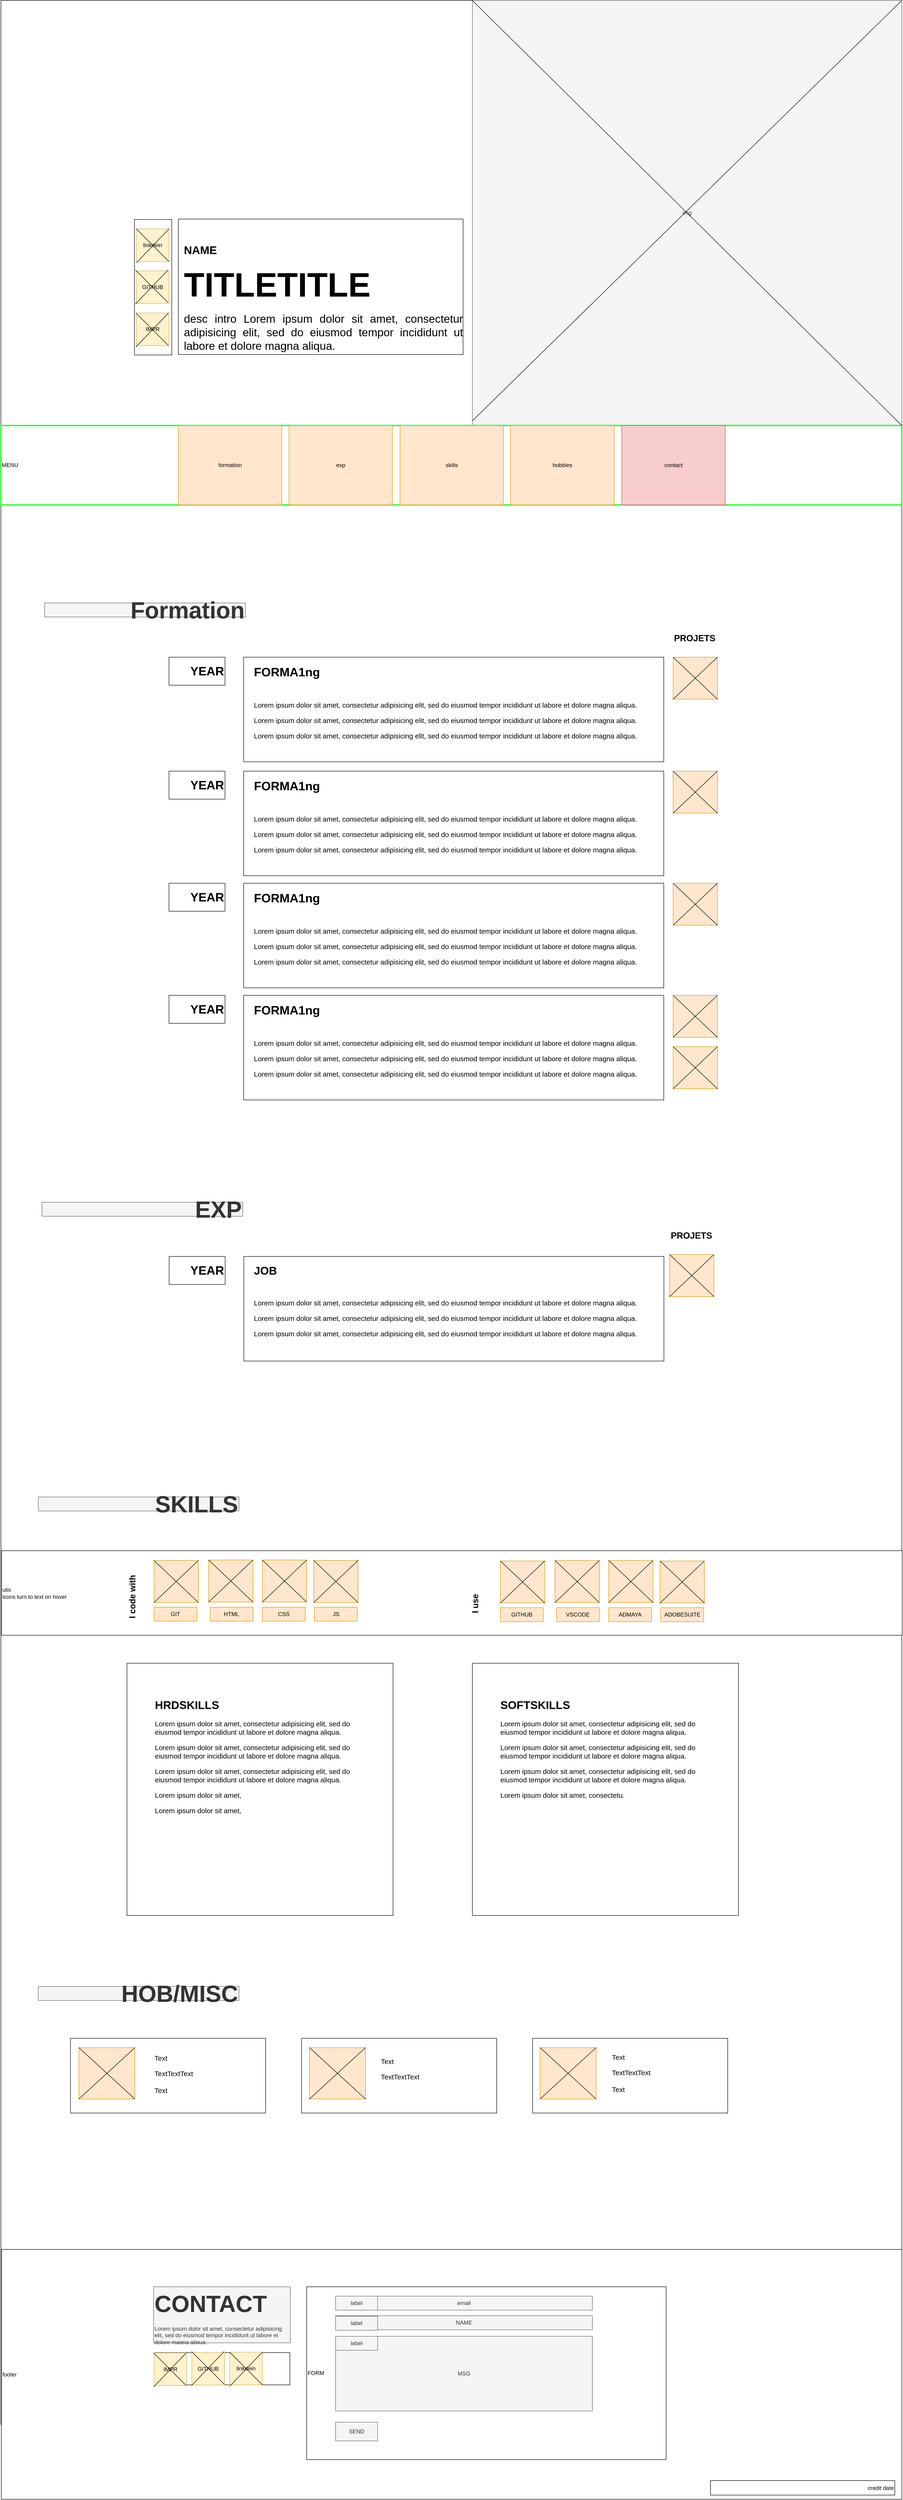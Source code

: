 <mxfile version="24.2.5" type="github" pages="3">
  <diagram name="DESKTOP" id="OtGXGn6vXExzVvDyVxfL">
    <mxGraphModel dx="9560" dy="5267" grid="1" gridSize="10" guides="1" tooltips="1" connect="1" arrows="1" fold="1" page="1" pageScale="1" pageWidth="850" pageHeight="1100" math="0" shadow="0">
      <root>
        <mxCell id="0" />
        <mxCell id="1" parent="0" />
        <mxCell id="qEKob0JS5A_DqUoURSJI-146" value="" style="rounded=0;whiteSpace=wrap;html=1;" parent="1" vertex="1">
          <mxGeometry x="280" y="40" width="1930" height="5190" as="geometry" />
        </mxCell>
        <mxCell id="qEKob0JS5A_DqUoURSJI-1" value="" style="rounded=0;whiteSpace=wrap;html=1;" parent="1" vertex="1">
          <mxGeometry x="280" y="40" width="1930" height="1080" as="geometry" />
        </mxCell>
        <mxCell id="qEKob0JS5A_DqUoURSJI-14" value="img" style="rounded=0;whiteSpace=wrap;html=1;fillColor=#f5f5f5;fontColor=#333333;strokeColor=#666666;" parent="1" vertex="1">
          <mxGeometry x="1290" y="40" width="920" height="910" as="geometry" />
        </mxCell>
        <mxCell id="qEKob0JS5A_DqUoURSJI-8" value="" style="rounded=0;whiteSpace=wrap;html=1;" parent="1" vertex="1">
          <mxGeometry x="660" y="508" width="610" height="290" as="geometry" />
        </mxCell>
        <mxCell id="qEKob0JS5A_DqUoURSJI-2" value="&lt;h1 style=&quot;margin-top: 0px;&quot;&gt;NAME&lt;br&gt;&lt;/h1&gt;&lt;h1 style=&quot;margin-top: 0px;&quot;&gt;&lt;font style=&quot;font-size: 72px;&quot;&gt;TITLETITLE&lt;/font&gt;&lt;/h1&gt;&lt;p align=&quot;justify&quot;&gt;&lt;font style=&quot;font-size: 24px;&quot;&gt;desc intro Lorem ipsum dolor sit amet, consectetur adipisicing elit, sed do eiusmod tempor incididunt ut labore et dolore magna aliqua.&lt;/font&gt;&lt;/p&gt;" style="text;html=1;whiteSpace=wrap;overflow=hidden;rounded=0;" parent="1" vertex="1">
          <mxGeometry x="670" y="554" width="600" height="350" as="geometry" />
        </mxCell>
        <mxCell id="qEKob0JS5A_DqUoURSJI-7" value="" style="rounded=0;whiteSpace=wrap;html=1;" parent="1" vertex="1">
          <mxGeometry x="566" y="509" width="80" height="290" as="geometry" />
        </mxCell>
        <mxCell id="qEKob0JS5A_DqUoURSJI-3" value="linkdein" style="rounded=0;whiteSpace=wrap;html=1;fillColor=#fff2cc;strokeColor=#d6b656;" parent="1" vertex="1">
          <mxGeometry x="570" y="529" width="70" height="70" as="geometry" />
        </mxCell>
        <mxCell id="qEKob0JS5A_DqUoURSJI-4" value="GITHUB" style="rounded=0;whiteSpace=wrap;html=1;fillColor=#fff2cc;strokeColor=#d6b656;" parent="1" vertex="1">
          <mxGeometry x="570" y="619" width="70" height="70" as="geometry" />
        </mxCell>
        <mxCell id="qEKob0JS5A_DqUoURSJI-5" value="IMPR" style="rounded=0;whiteSpace=wrap;html=1;fillColor=#fff2cc;strokeColor=#d6b656;" parent="1" vertex="1">
          <mxGeometry x="570" y="709" width="70" height="70" as="geometry" />
        </mxCell>
        <mxCell id="qEKob0JS5A_DqUoURSJI-6" value="&lt;div align=&quot;left&quot;&gt;MENU&lt;/div&gt;" style="rounded=0;whiteSpace=wrap;html=1;align=left;strokeWidth=3;strokeColor=#33FF33;" parent="1" vertex="1">
          <mxGeometry x="280" y="950" width="1930" height="170" as="geometry" />
        </mxCell>
        <mxCell id="qEKob0JS5A_DqUoURSJI-9" value="formation" style="rounded=0;whiteSpace=wrap;html=1;fillColor=#ffe6cc;strokeColor=#d79b00;" parent="1" vertex="1">
          <mxGeometry x="660" y="950" width="221.67" height="170" as="geometry" />
        </mxCell>
        <mxCell id="qEKob0JS5A_DqUoURSJI-10" value="exp" style="rounded=0;whiteSpace=wrap;html=1;fillColor=#ffe6cc;strokeColor=#d79b00;" parent="1" vertex="1">
          <mxGeometry x="897" y="950" width="221.67" height="170" as="geometry" />
        </mxCell>
        <mxCell id="qEKob0JS5A_DqUoURSJI-11" value="skills" style="rounded=0;whiteSpace=wrap;html=1;fillColor=#ffe6cc;strokeColor=#d79b00;" parent="1" vertex="1">
          <mxGeometry x="1135" y="950" width="221.67" height="170" as="geometry" />
        </mxCell>
        <mxCell id="qEKob0JS5A_DqUoURSJI-12" value="hobbies" style="rounded=0;whiteSpace=wrap;html=1;fillColor=#ffe6cc;strokeColor=#d79b00;" parent="1" vertex="1">
          <mxGeometry x="1372" y="950" width="221.67" height="170" as="geometry" />
        </mxCell>
        <mxCell id="qEKob0JS5A_DqUoURSJI-13" value="contact" style="rounded=0;whiteSpace=wrap;html=1;fillColor=#f8cecc;strokeColor=#b85450;" parent="1" vertex="1">
          <mxGeometry x="1610" y="950" width="221.67" height="170" as="geometry" />
        </mxCell>
        <mxCell id="qEKob0JS5A_DqUoURSJI-15" value="Formation" style="text;html=1;align=right;verticalAlign=middle;whiteSpace=wrap;rounded=0;fontStyle=1;horizontal=1;fontSize=50;fillColor=#f5f5f5;fontColor=#333333;strokeColor=#666666;" parent="1" vertex="1">
          <mxGeometry x="373.67" y="1330" width="430" height="30" as="geometry" />
        </mxCell>
        <mxCell id="qEKob0JS5A_DqUoURSJI-16" value="" style="rounded=0;whiteSpace=wrap;html=1;" parent="1" vertex="1">
          <mxGeometry x="800" y="1446" width="900" height="224" as="geometry" />
        </mxCell>
        <mxCell id="qEKob0JS5A_DqUoURSJI-17" value="&lt;h1 style=&quot;margin-top: 0px;&quot;&gt;&lt;font style=&quot;font-size: 26px;&quot;&gt;FORMA1ng&lt;/font&gt;&lt;/h1&gt;&lt;div&gt;&lt;br&gt;&lt;/div&gt;&lt;p style=&quot;font-size: 15px;&quot;&gt;L&lt;font style=&quot;font-size: 15px;&quot;&gt;orem ipsum dolor sit amet, consectetur adipisicing elit, sed do eiusmod tempor incididunt ut labore et dolore magna aliqua.&lt;/font&gt;&lt;/p&gt;&lt;p style=&quot;font-size: 15px;&quot;&gt;&lt;font style=&quot;font-size: 15px;&quot;&gt;Lorem ipsum dolor sit amet, consectetur adipisicing elit, sed do eiusmod tempor incididunt ut labore et dolore magna aliqua.&lt;/font&gt;&lt;/p&gt;&lt;p style=&quot;font-size: 15px;&quot;&gt;&lt;font style=&quot;font-size: 15px;&quot;&gt;Lorem ipsum dolor sit amet, consectetur adipisicing elit, sed do eiusmod tempor incididunt ut labore et dolore magna aliqua&lt;/font&gt;.&lt;/p&gt;&lt;p&gt;&lt;/p&gt;&lt;p&gt;&lt;/p&gt;" style="text;html=1;whiteSpace=wrap;overflow=hidden;rounded=0;" parent="1" vertex="1">
          <mxGeometry x="820" y="1456" width="850" height="204" as="geometry" />
        </mxCell>
        <mxCell id="qEKob0JS5A_DqUoURSJI-19" value="&lt;div style=&quot;font-size: 22px;&quot; align=&quot;right&quot;&gt;&lt;font size=&quot;1&quot;&gt;&lt;b style=&quot;font-size: 26px;&quot;&gt;YEAR&lt;/b&gt;&lt;/font&gt;&lt;/div&gt;" style="rounded=0;whiteSpace=wrap;html=1;align=right;" parent="1" vertex="1">
          <mxGeometry x="640" y="1446" width="120" height="60" as="geometry" />
        </mxCell>
        <mxCell id="qEKob0JS5A_DqUoURSJI-20" value="" style="rounded=0;whiteSpace=wrap;html=1;" parent="1" vertex="1">
          <mxGeometry x="800" y="1690" width="900" height="224" as="geometry" />
        </mxCell>
        <mxCell id="qEKob0JS5A_DqUoURSJI-21" value="&lt;h1 style=&quot;margin-top: 0px;&quot;&gt;&lt;font style=&quot;font-size: 26px;&quot;&gt;FORMA1ng&lt;/font&gt;&lt;/h1&gt;&lt;div&gt;&lt;br&gt;&lt;/div&gt;&lt;p style=&quot;font-size: 15px;&quot;&gt;L&lt;font style=&quot;font-size: 15px;&quot;&gt;orem ipsum dolor sit amet, consectetur adipisicing elit, sed do eiusmod tempor incididunt ut labore et dolore magna aliqua.&lt;/font&gt;&lt;/p&gt;&lt;p style=&quot;font-size: 15px;&quot;&gt;&lt;font style=&quot;font-size: 15px;&quot;&gt;Lorem ipsum dolor sit amet, consectetur adipisicing elit, sed do eiusmod tempor incididunt ut labore et dolore magna aliqua.&lt;/font&gt;&lt;/p&gt;&lt;p style=&quot;font-size: 15px;&quot;&gt;&lt;font style=&quot;font-size: 15px;&quot;&gt;Lorem ipsum dolor sit amet, consectetur adipisicing elit, sed do eiusmod tempor incididunt ut labore et dolore magna aliqua&lt;/font&gt;.&lt;/p&gt;&lt;p&gt;&lt;/p&gt;&lt;p&gt;&lt;/p&gt;" style="text;html=1;whiteSpace=wrap;overflow=hidden;rounded=0;" parent="1" vertex="1">
          <mxGeometry x="820" y="1700" width="850" height="204" as="geometry" />
        </mxCell>
        <mxCell id="qEKob0JS5A_DqUoURSJI-22" value="&lt;div style=&quot;font-size: 22px;&quot; align=&quot;right&quot;&gt;&lt;font size=&quot;1&quot;&gt;&lt;b style=&quot;font-size: 26px;&quot;&gt;YEAR&lt;/b&gt;&lt;/font&gt;&lt;/div&gt;" style="rounded=0;whiteSpace=wrap;html=1;align=right;" parent="1" vertex="1">
          <mxGeometry x="640" y="1690" width="120" height="60" as="geometry" />
        </mxCell>
        <mxCell id="qEKob0JS5A_DqUoURSJI-23" value="" style="rounded=0;whiteSpace=wrap;html=1;" parent="1" vertex="1">
          <mxGeometry x="800" y="1930" width="900" height="224" as="geometry" />
        </mxCell>
        <mxCell id="qEKob0JS5A_DqUoURSJI-24" value="&lt;h1 style=&quot;margin-top: 0px;&quot;&gt;&lt;font style=&quot;font-size: 26px;&quot;&gt;FORMA1ng&lt;/font&gt;&lt;/h1&gt;&lt;div&gt;&lt;br&gt;&lt;/div&gt;&lt;p style=&quot;font-size: 15px;&quot;&gt;L&lt;font style=&quot;font-size: 15px;&quot;&gt;orem ipsum dolor sit amet, consectetur adipisicing elit, sed do eiusmod tempor incididunt ut labore et dolore magna aliqua.&lt;/font&gt;&lt;/p&gt;&lt;p style=&quot;font-size: 15px;&quot;&gt;&lt;font style=&quot;font-size: 15px;&quot;&gt;Lorem ipsum dolor sit amet, consectetur adipisicing elit, sed do eiusmod tempor incididunt ut labore et dolore magna aliqua.&lt;/font&gt;&lt;/p&gt;&lt;p style=&quot;font-size: 15px;&quot;&gt;&lt;font style=&quot;font-size: 15px;&quot;&gt;Lorem ipsum dolor sit amet, consectetur adipisicing elit, sed do eiusmod tempor incididunt ut labore et dolore magna aliqua&lt;/font&gt;.&lt;/p&gt;&lt;p&gt;&lt;/p&gt;&lt;p&gt;&lt;/p&gt;" style="text;html=1;whiteSpace=wrap;overflow=hidden;rounded=0;" parent="1" vertex="1">
          <mxGeometry x="820" y="1940" width="850" height="204" as="geometry" />
        </mxCell>
        <mxCell id="qEKob0JS5A_DqUoURSJI-25" value="&lt;div style=&quot;font-size: 22px;&quot; align=&quot;right&quot;&gt;&lt;font size=&quot;1&quot;&gt;&lt;b style=&quot;font-size: 26px;&quot;&gt;YEAR&lt;/b&gt;&lt;/font&gt;&lt;/div&gt;" style="rounded=0;whiteSpace=wrap;html=1;align=right;" parent="1" vertex="1">
          <mxGeometry x="640" y="1930" width="120" height="60" as="geometry" />
        </mxCell>
        <mxCell id="qEKob0JS5A_DqUoURSJI-26" value="" style="rounded=0;whiteSpace=wrap;html=1;" parent="1" vertex="1">
          <mxGeometry x="800" y="2170" width="900" height="224" as="geometry" />
        </mxCell>
        <mxCell id="qEKob0JS5A_DqUoURSJI-27" value="&lt;h1 style=&quot;margin-top: 0px;&quot;&gt;&lt;font style=&quot;font-size: 26px;&quot;&gt;FORMA1ng&lt;/font&gt;&lt;/h1&gt;&lt;div&gt;&lt;br&gt;&lt;/div&gt;&lt;p style=&quot;font-size: 15px;&quot;&gt;L&lt;font style=&quot;font-size: 15px;&quot;&gt;orem ipsum dolor sit amet, consectetur adipisicing elit, sed do eiusmod tempor incididunt ut labore et dolore magna aliqua.&lt;/font&gt;&lt;/p&gt;&lt;p style=&quot;font-size: 15px;&quot;&gt;&lt;font style=&quot;font-size: 15px;&quot;&gt;Lorem ipsum dolor sit amet, consectetur adipisicing elit, sed do eiusmod tempor incididunt ut labore et dolore magna aliqua.&lt;/font&gt;&lt;/p&gt;&lt;p style=&quot;font-size: 15px;&quot;&gt;&lt;font style=&quot;font-size: 15px;&quot;&gt;Lorem ipsum dolor sit amet, consectetur adipisicing elit, sed do eiusmod tempor incididunt ut labore et dolore magna aliqua&lt;/font&gt;.&lt;/p&gt;&lt;p&gt;&lt;/p&gt;&lt;p&gt;&lt;/p&gt;" style="text;html=1;whiteSpace=wrap;overflow=hidden;rounded=0;" parent="1" vertex="1">
          <mxGeometry x="820" y="2180" width="850" height="204" as="geometry" />
        </mxCell>
        <mxCell id="qEKob0JS5A_DqUoURSJI-28" value="&lt;div style=&quot;font-size: 22px;&quot; align=&quot;right&quot;&gt;&lt;font size=&quot;1&quot;&gt;&lt;b style=&quot;font-size: 26px;&quot;&gt;YEAR&lt;/b&gt;&lt;/font&gt;&lt;/div&gt;" style="rounded=0;whiteSpace=wrap;html=1;align=right;" parent="1" vertex="1">
          <mxGeometry x="640" y="2170" width="120" height="60" as="geometry" />
        </mxCell>
        <mxCell id="qEKob0JS5A_DqUoURSJI-29" value="EXP" style="text;html=1;align=right;verticalAlign=middle;whiteSpace=wrap;rounded=0;fontStyle=1;horizontal=1;fontSize=50;fillColor=#f5f5f5;fontColor=#333333;strokeColor=#666666;" parent="1" vertex="1">
          <mxGeometry x="368" y="2613" width="430" height="30" as="geometry" />
        </mxCell>
        <mxCell id="qEKob0JS5A_DqUoURSJI-30" value="" style="rounded=0;whiteSpace=wrap;html=1;" parent="1" vertex="1">
          <mxGeometry x="800.33" y="2729" width="900" height="224" as="geometry" />
        </mxCell>
        <mxCell id="qEKob0JS5A_DqUoURSJI-31" value="&lt;h1 style=&quot;margin-top: 0px;&quot;&gt;JOB&lt;br&gt;&lt;/h1&gt;&lt;div&gt;&lt;br&gt;&lt;/div&gt;&lt;p style=&quot;font-size: 15px;&quot;&gt;L&lt;font style=&quot;font-size: 15px;&quot;&gt;orem ipsum dolor sit amet, consectetur adipisicing elit, sed do eiusmod tempor incididunt ut labore et dolore magna aliqua.&lt;/font&gt;&lt;/p&gt;&lt;p style=&quot;font-size: 15px;&quot;&gt;&lt;font style=&quot;font-size: 15px;&quot;&gt;Lorem ipsum dolor sit amet, consectetur adipisicing elit, sed do eiusmod tempor incididunt ut labore et dolore magna aliqua.&lt;/font&gt;&lt;/p&gt;&lt;p style=&quot;font-size: 15px;&quot;&gt;&lt;font style=&quot;font-size: 15px;&quot;&gt;Lorem ipsum dolor sit amet, consectetur adipisicing elit, sed do eiusmod tempor incididunt ut labore et dolore magna aliqua&lt;/font&gt;.&lt;/p&gt;&lt;p&gt;&lt;/p&gt;&lt;p&gt;&lt;/p&gt;" style="text;html=1;whiteSpace=wrap;overflow=hidden;rounded=0;" parent="1" vertex="1">
          <mxGeometry x="820.33" y="2739" width="850" height="204" as="geometry" />
        </mxCell>
        <mxCell id="qEKob0JS5A_DqUoURSJI-32" value="&lt;div style=&quot;font-size: 22px;&quot; align=&quot;right&quot;&gt;&lt;font size=&quot;1&quot;&gt;&lt;b style=&quot;font-size: 26px;&quot;&gt;YEAR&lt;/b&gt;&lt;/font&gt;&lt;/div&gt;" style="rounded=0;whiteSpace=wrap;html=1;align=right;" parent="1" vertex="1">
          <mxGeometry x="640.33" y="2729" width="120" height="60" as="geometry" />
        </mxCell>
        <mxCell id="qEKob0JS5A_DqUoURSJI-45" value="" style="endArrow=none;html=1;rounded=0;entryX=1;entryY=0;entryDx=0;entryDy=0;" parent="1" target="qEKob0JS5A_DqUoURSJI-14" edge="1">
          <mxGeometry width="50" height="50" relative="1" as="geometry">
            <mxPoint x="1290" y="940" as="sourcePoint" />
            <mxPoint x="1110" y="900" as="targetPoint" />
          </mxGeometry>
        </mxCell>
        <mxCell id="qEKob0JS5A_DqUoURSJI-46" value="" style="endArrow=none;html=1;rounded=0;entryX=0;entryY=0;entryDx=0;entryDy=0;exitX=1;exitY=0;exitDx=0;exitDy=0;" parent="1" source="qEKob0JS5A_DqUoURSJI-6" target="qEKob0JS5A_DqUoURSJI-14" edge="1">
          <mxGeometry width="50" height="50" relative="1" as="geometry">
            <mxPoint x="1060" y="950" as="sourcePoint" />
            <mxPoint x="1110" y="900" as="targetPoint" />
          </mxGeometry>
        </mxCell>
        <mxCell id="qEKob0JS5A_DqUoURSJI-48" value="" style="endArrow=none;html=1;rounded=0;entryX=1;entryY=0;entryDx=0;entryDy=0;" parent="1" target="qEKob0JS5A_DqUoURSJI-3" edge="1">
          <mxGeometry width="50" height="50" relative="1" as="geometry">
            <mxPoint x="570" y="602" as="sourcePoint" />
            <mxPoint x="1110" y="852" as="targetPoint" />
          </mxGeometry>
        </mxCell>
        <mxCell id="qEKob0JS5A_DqUoURSJI-49" value="" style="endArrow=none;html=1;rounded=0;entryX=0;entryY=0;entryDx=0;entryDy=0;exitX=1;exitY=1;exitDx=0;exitDy=0;" parent="1" source="qEKob0JS5A_DqUoURSJI-3" target="qEKob0JS5A_DqUoURSJI-3" edge="1">
          <mxGeometry width="50" height="50" relative="1" as="geometry">
            <mxPoint x="1060" y="902" as="sourcePoint" />
            <mxPoint x="1110" y="852" as="targetPoint" />
          </mxGeometry>
        </mxCell>
        <mxCell id="qEKob0JS5A_DqUoURSJI-50" value="" style="endArrow=none;html=1;rounded=0;entryX=1;entryY=0;entryDx=0;entryDy=0;" parent="1" edge="1">
          <mxGeometry width="50" height="50" relative="1" as="geometry">
            <mxPoint x="568" y="690" as="sourcePoint" />
            <mxPoint x="638" y="617" as="targetPoint" />
          </mxGeometry>
        </mxCell>
        <mxCell id="qEKob0JS5A_DqUoURSJI-51" value="" style="endArrow=none;html=1;rounded=0;entryX=0;entryY=0;entryDx=0;entryDy=0;exitX=1;exitY=1;exitDx=0;exitDy=0;" parent="1" edge="1">
          <mxGeometry width="50" height="50" relative="1" as="geometry">
            <mxPoint x="638" y="687" as="sourcePoint" />
            <mxPoint x="568" y="617" as="targetPoint" />
          </mxGeometry>
        </mxCell>
        <mxCell id="qEKob0JS5A_DqUoURSJI-52" value="" style="endArrow=none;html=1;rounded=0;entryX=1;entryY=0;entryDx=0;entryDy=0;" parent="1" edge="1">
          <mxGeometry width="50" height="50" relative="1" as="geometry">
            <mxPoint x="569" y="782" as="sourcePoint" />
            <mxPoint x="639" y="709" as="targetPoint" />
          </mxGeometry>
        </mxCell>
        <mxCell id="qEKob0JS5A_DqUoURSJI-53" value="" style="endArrow=none;html=1;rounded=0;entryX=0;entryY=0;entryDx=0;entryDy=0;exitX=1;exitY=1;exitDx=0;exitDy=0;" parent="1" edge="1">
          <mxGeometry width="50" height="50" relative="1" as="geometry">
            <mxPoint x="639" y="779" as="sourcePoint" />
            <mxPoint x="569" y="709" as="targetPoint" />
          </mxGeometry>
        </mxCell>
        <mxCell id="qEKob0JS5A_DqUoURSJI-54" value="SKILLS" style="text;html=1;align=right;verticalAlign=middle;whiteSpace=wrap;rounded=0;fontStyle=1;horizontal=1;fontSize=50;fillColor=#f5f5f5;fontColor=#333333;strokeColor=#666666;" parent="1" vertex="1">
          <mxGeometry x="360" y="3244" width="430" height="30" as="geometry" />
        </mxCell>
        <mxCell id="qEKob0JS5A_DqUoURSJI-55" value="&lt;div&gt;utis&lt;/div&gt;&lt;div&gt;icons turn to text on hover&lt;br&gt;&lt;/div&gt;" style="rounded=0;whiteSpace=wrap;html=1;align=left;" parent="1" vertex="1">
          <mxGeometry x="280.84" y="3359" width="1930" height="181" as="geometry" />
        </mxCell>
        <mxCell id="qEKob0JS5A_DqUoURSJI-56" value="" style="rounded=0;whiteSpace=wrap;html=1;fillColor=#ffe6cc;strokeColor=#d79b00;align=left;" parent="1" vertex="1">
          <mxGeometry x="608" y="3380" width="95" height="90" as="geometry" />
        </mxCell>
        <mxCell id="qEKob0JS5A_DqUoURSJI-58" value="" style="endArrow=none;html=1;rounded=0;entryX=0;entryY=0;entryDx=0;entryDy=0;exitX=1;exitY=1;exitDx=0;exitDy=0;" parent="1" source="qEKob0JS5A_DqUoURSJI-56" target="qEKob0JS5A_DqUoURSJI-56" edge="1">
          <mxGeometry width="50" height="50" relative="1" as="geometry">
            <mxPoint x="1060" y="3380" as="sourcePoint" />
            <mxPoint x="1110" y="3330" as="targetPoint" />
          </mxGeometry>
        </mxCell>
        <mxCell id="qEKob0JS5A_DqUoURSJI-59" value="" style="endArrow=none;html=1;rounded=0;exitX=0;exitY=1;exitDx=0;exitDy=0;entryX=1;entryY=0;entryDx=0;entryDy=0;" parent="1" source="qEKob0JS5A_DqUoURSJI-56" target="qEKob0JS5A_DqUoURSJI-56" edge="1">
          <mxGeometry width="50" height="50" relative="1" as="geometry">
            <mxPoint x="1060" y="3380" as="sourcePoint" />
            <mxPoint x="1110" y="3330" as="targetPoint" />
          </mxGeometry>
        </mxCell>
        <mxCell id="qEKob0JS5A_DqUoURSJI-60" value="" style="rounded=0;whiteSpace=wrap;html=1;fillColor=#ffe6cc;strokeColor=#d79b00;align=left;" parent="1" vertex="1">
          <mxGeometry x="725" y="3379" width="95" height="90" as="geometry" />
        </mxCell>
        <mxCell id="qEKob0JS5A_DqUoURSJI-61" value="" style="endArrow=none;html=1;rounded=0;entryX=0;entryY=0;entryDx=0;entryDy=0;exitX=1;exitY=1;exitDx=0;exitDy=0;" parent="1" source="qEKob0JS5A_DqUoURSJI-60" target="qEKob0JS5A_DqUoURSJI-60" edge="1">
          <mxGeometry width="50" height="50" relative="1" as="geometry">
            <mxPoint x="1177" y="3379" as="sourcePoint" />
            <mxPoint x="1227" y="3329" as="targetPoint" />
          </mxGeometry>
        </mxCell>
        <mxCell id="qEKob0JS5A_DqUoURSJI-62" value="" style="endArrow=none;html=1;rounded=0;exitX=0;exitY=1;exitDx=0;exitDy=0;entryX=1;entryY=0;entryDx=0;entryDy=0;" parent="1" source="qEKob0JS5A_DqUoURSJI-60" target="qEKob0JS5A_DqUoURSJI-60" edge="1">
          <mxGeometry width="50" height="50" relative="1" as="geometry">
            <mxPoint x="1177" y="3379" as="sourcePoint" />
            <mxPoint x="1227" y="3329" as="targetPoint" />
          </mxGeometry>
        </mxCell>
        <mxCell id="qEKob0JS5A_DqUoURSJI-63" value="" style="rounded=0;whiteSpace=wrap;html=1;fillColor=#ffe6cc;strokeColor=#d79b00;align=left;" parent="1" vertex="1">
          <mxGeometry x="840" y="3379" width="95" height="90" as="geometry" />
        </mxCell>
        <mxCell id="qEKob0JS5A_DqUoURSJI-64" value="" style="endArrow=none;html=1;rounded=0;entryX=0;entryY=0;entryDx=0;entryDy=0;exitX=1;exitY=1;exitDx=0;exitDy=0;" parent="1" source="qEKob0JS5A_DqUoURSJI-63" target="qEKob0JS5A_DqUoURSJI-63" edge="1">
          <mxGeometry width="50" height="50" relative="1" as="geometry">
            <mxPoint x="1292" y="3379" as="sourcePoint" />
            <mxPoint x="1342" y="3329" as="targetPoint" />
          </mxGeometry>
        </mxCell>
        <mxCell id="qEKob0JS5A_DqUoURSJI-65" value="" style="endArrow=none;html=1;rounded=0;exitX=0;exitY=1;exitDx=0;exitDy=0;entryX=1;entryY=0;entryDx=0;entryDy=0;" parent="1" source="qEKob0JS5A_DqUoURSJI-63" target="qEKob0JS5A_DqUoURSJI-63" edge="1">
          <mxGeometry width="50" height="50" relative="1" as="geometry">
            <mxPoint x="1292" y="3379" as="sourcePoint" />
            <mxPoint x="1342" y="3329" as="targetPoint" />
          </mxGeometry>
        </mxCell>
        <mxCell id="qEKob0JS5A_DqUoURSJI-66" value="" style="rounded=0;whiteSpace=wrap;html=1;fillColor=#ffe6cc;strokeColor=#d79b00;align=left;" parent="1" vertex="1">
          <mxGeometry x="950" y="3380" width="95" height="90" as="geometry" />
        </mxCell>
        <mxCell id="qEKob0JS5A_DqUoURSJI-67" value="" style="endArrow=none;html=1;rounded=0;entryX=0;entryY=0;entryDx=0;entryDy=0;exitX=1;exitY=1;exitDx=0;exitDy=0;" parent="1" source="qEKob0JS5A_DqUoURSJI-66" target="qEKob0JS5A_DqUoURSJI-66" edge="1">
          <mxGeometry width="50" height="50" relative="1" as="geometry">
            <mxPoint x="1402" y="3380" as="sourcePoint" />
            <mxPoint x="1452" y="3330" as="targetPoint" />
          </mxGeometry>
        </mxCell>
        <mxCell id="qEKob0JS5A_DqUoURSJI-68" value="" style="endArrow=none;html=1;rounded=0;exitX=0;exitY=1;exitDx=0;exitDy=0;entryX=1;entryY=0;entryDx=0;entryDy=0;" parent="1" source="qEKob0JS5A_DqUoURSJI-66" target="qEKob0JS5A_DqUoURSJI-66" edge="1">
          <mxGeometry width="50" height="50" relative="1" as="geometry">
            <mxPoint x="1402" y="3380" as="sourcePoint" />
            <mxPoint x="1452" y="3330" as="targetPoint" />
          </mxGeometry>
        </mxCell>
        <mxCell id="qEKob0JS5A_DqUoURSJI-69" value="GIT" style="rounded=0;whiteSpace=wrap;html=1;fillColor=#ffe6cc;strokeColor=#d79b00;" parent="1" vertex="1">
          <mxGeometry x="608" y="3480" width="92" height="30" as="geometry" />
        </mxCell>
        <mxCell id="qEKob0JS5A_DqUoURSJI-70" value="HTML" style="rounded=0;whiteSpace=wrap;html=1;fillColor=#ffe6cc;strokeColor=#d79b00;" parent="1" vertex="1">
          <mxGeometry x="728.33" y="3480" width="92" height="30" as="geometry" />
        </mxCell>
        <mxCell id="qEKob0JS5A_DqUoURSJI-71" value="CSS" style="rounded=0;whiteSpace=wrap;html=1;fillColor=#ffe6cc;strokeColor=#d79b00;" parent="1" vertex="1">
          <mxGeometry x="840" y="3480" width="92" height="30" as="geometry" />
        </mxCell>
        <mxCell id="qEKob0JS5A_DqUoURSJI-72" value="JS" style="rounded=0;whiteSpace=wrap;html=1;fillColor=#ffe6cc;strokeColor=#d79b00;" parent="1" vertex="1">
          <mxGeometry x="951.5" y="3480" width="92" height="30" as="geometry" />
        </mxCell>
        <mxCell id="qEKob0JS5A_DqUoURSJI-73" value="" style="rounded=0;whiteSpace=wrap;html=1;fillColor=#ffe6cc;strokeColor=#d79b00;align=left;" parent="1" vertex="1">
          <mxGeometry x="1350" y="3381" width="95" height="90" as="geometry" />
        </mxCell>
        <mxCell id="qEKob0JS5A_DqUoURSJI-74" value="" style="endArrow=none;html=1;rounded=0;entryX=0;entryY=0;entryDx=0;entryDy=0;exitX=1;exitY=1;exitDx=0;exitDy=0;" parent="1" source="qEKob0JS5A_DqUoURSJI-73" target="qEKob0JS5A_DqUoURSJI-73" edge="1">
          <mxGeometry width="50" height="50" relative="1" as="geometry">
            <mxPoint x="1802" y="3381" as="sourcePoint" />
            <mxPoint x="1852" y="3331" as="targetPoint" />
          </mxGeometry>
        </mxCell>
        <mxCell id="qEKob0JS5A_DqUoURSJI-75" value="" style="endArrow=none;html=1;rounded=0;exitX=0;exitY=1;exitDx=0;exitDy=0;entryX=1;entryY=0;entryDx=0;entryDy=0;" parent="1" source="qEKob0JS5A_DqUoURSJI-73" target="qEKob0JS5A_DqUoURSJI-73" edge="1">
          <mxGeometry width="50" height="50" relative="1" as="geometry">
            <mxPoint x="1802" y="3381" as="sourcePoint" />
            <mxPoint x="1852" y="3331" as="targetPoint" />
          </mxGeometry>
        </mxCell>
        <mxCell id="qEKob0JS5A_DqUoURSJI-76" value="" style="rounded=0;whiteSpace=wrap;html=1;fillColor=#ffe6cc;strokeColor=#d79b00;align=left;" parent="1" vertex="1">
          <mxGeometry x="1467" y="3380" width="95" height="90" as="geometry" />
        </mxCell>
        <mxCell id="qEKob0JS5A_DqUoURSJI-77" value="" style="endArrow=none;html=1;rounded=0;entryX=0;entryY=0;entryDx=0;entryDy=0;exitX=1;exitY=1;exitDx=0;exitDy=0;" parent="1" source="qEKob0JS5A_DqUoURSJI-76" target="qEKob0JS5A_DqUoURSJI-76" edge="1">
          <mxGeometry width="50" height="50" relative="1" as="geometry">
            <mxPoint x="1919" y="3380" as="sourcePoint" />
            <mxPoint x="1969" y="3330" as="targetPoint" />
          </mxGeometry>
        </mxCell>
        <mxCell id="qEKob0JS5A_DqUoURSJI-78" value="" style="endArrow=none;html=1;rounded=0;exitX=0;exitY=1;exitDx=0;exitDy=0;entryX=1;entryY=0;entryDx=0;entryDy=0;" parent="1" source="qEKob0JS5A_DqUoURSJI-76" target="qEKob0JS5A_DqUoURSJI-76" edge="1">
          <mxGeometry width="50" height="50" relative="1" as="geometry">
            <mxPoint x="1919" y="3380" as="sourcePoint" />
            <mxPoint x="1969" y="3330" as="targetPoint" />
          </mxGeometry>
        </mxCell>
        <mxCell id="qEKob0JS5A_DqUoURSJI-79" value="" style="rounded=0;whiteSpace=wrap;html=1;fillColor=#ffe6cc;strokeColor=#d79b00;align=left;" parent="1" vertex="1">
          <mxGeometry x="1582" y="3380" width="95" height="90" as="geometry" />
        </mxCell>
        <mxCell id="qEKob0JS5A_DqUoURSJI-80" value="" style="endArrow=none;html=1;rounded=0;entryX=0;entryY=0;entryDx=0;entryDy=0;exitX=1;exitY=1;exitDx=0;exitDy=0;" parent="1" source="qEKob0JS5A_DqUoURSJI-79" target="qEKob0JS5A_DqUoURSJI-79" edge="1">
          <mxGeometry width="50" height="50" relative="1" as="geometry">
            <mxPoint x="2034" y="3380" as="sourcePoint" />
            <mxPoint x="2084" y="3330" as="targetPoint" />
          </mxGeometry>
        </mxCell>
        <mxCell id="qEKob0JS5A_DqUoURSJI-81" value="" style="endArrow=none;html=1;rounded=0;exitX=0;exitY=1;exitDx=0;exitDy=0;entryX=1;entryY=0;entryDx=0;entryDy=0;" parent="1" source="qEKob0JS5A_DqUoURSJI-79" target="qEKob0JS5A_DqUoURSJI-79" edge="1">
          <mxGeometry width="50" height="50" relative="1" as="geometry">
            <mxPoint x="2034" y="3380" as="sourcePoint" />
            <mxPoint x="2084" y="3330" as="targetPoint" />
          </mxGeometry>
        </mxCell>
        <mxCell id="qEKob0JS5A_DqUoURSJI-82" value="" style="rounded=0;whiteSpace=wrap;html=1;fillColor=#ffe6cc;strokeColor=#d79b00;align=left;" parent="1" vertex="1">
          <mxGeometry x="1692" y="3381" width="95" height="90" as="geometry" />
        </mxCell>
        <mxCell id="qEKob0JS5A_DqUoURSJI-83" value="" style="endArrow=none;html=1;rounded=0;entryX=0;entryY=0;entryDx=0;entryDy=0;exitX=1;exitY=1;exitDx=0;exitDy=0;" parent="1" source="qEKob0JS5A_DqUoURSJI-82" target="qEKob0JS5A_DqUoURSJI-82" edge="1">
          <mxGeometry width="50" height="50" relative="1" as="geometry">
            <mxPoint x="2144" y="3381" as="sourcePoint" />
            <mxPoint x="2194" y="3331" as="targetPoint" />
          </mxGeometry>
        </mxCell>
        <mxCell id="qEKob0JS5A_DqUoURSJI-84" value="" style="endArrow=none;html=1;rounded=0;exitX=0;exitY=1;exitDx=0;exitDy=0;entryX=1;entryY=0;entryDx=0;entryDy=0;" parent="1" source="qEKob0JS5A_DqUoURSJI-82" target="qEKob0JS5A_DqUoURSJI-82" edge="1">
          <mxGeometry width="50" height="50" relative="1" as="geometry">
            <mxPoint x="2144" y="3381" as="sourcePoint" />
            <mxPoint x="2194" y="3331" as="targetPoint" />
          </mxGeometry>
        </mxCell>
        <mxCell id="qEKob0JS5A_DqUoURSJI-85" value="GITHUB" style="rounded=0;whiteSpace=wrap;html=1;fillColor=#ffe6cc;strokeColor=#d79b00;" parent="1" vertex="1">
          <mxGeometry x="1350" y="3481" width="92" height="30" as="geometry" />
        </mxCell>
        <mxCell id="qEKob0JS5A_DqUoURSJI-86" value="VSCODE" style="rounded=0;whiteSpace=wrap;html=1;fillColor=#ffe6cc;strokeColor=#d79b00;" parent="1" vertex="1">
          <mxGeometry x="1470.33" y="3481" width="92" height="30" as="geometry" />
        </mxCell>
        <mxCell id="qEKob0JS5A_DqUoURSJI-87" value="ADMAYA" style="rounded=0;whiteSpace=wrap;html=1;fillColor=#ffe6cc;strokeColor=#d79b00;" parent="1" vertex="1">
          <mxGeometry x="1582" y="3481" width="92" height="30" as="geometry" />
        </mxCell>
        <mxCell id="qEKob0JS5A_DqUoURSJI-88" value="ADOBESUITE" style="rounded=0;whiteSpace=wrap;html=1;fillColor=#ffe6cc;strokeColor=#d79b00;" parent="1" vertex="1">
          <mxGeometry x="1693.5" y="3481" width="92" height="30" as="geometry" />
        </mxCell>
        <mxCell id="qEKob0JS5A_DqUoURSJI-89" value="I code with" style="text;html=1;align=left;verticalAlign=middle;whiteSpace=wrap;rounded=0;rotation=-90;fontStyle=1;fontSize=18;" parent="1" vertex="1">
          <mxGeometry x="502" y="3431" width="120" height="30" as="geometry" />
        </mxCell>
        <mxCell id="qEKob0JS5A_DqUoURSJI-90" value="I use" style="text;html=1;align=left;verticalAlign=middle;whiteSpace=wrap;rounded=0;rotation=-90;fontStyle=1;fontSize=18;" parent="1" vertex="1">
          <mxGeometry x="1236.67" y="3420" width="120" height="30" as="geometry" />
        </mxCell>
        <mxCell id="qEKob0JS5A_DqUoURSJI-92" value="" style="rounded=0;whiteSpace=wrap;html=1;" parent="1" vertex="1">
          <mxGeometry x="550" y="3600" width="570" height="540" as="geometry" />
        </mxCell>
        <mxCell id="qEKob0JS5A_DqUoURSJI-91" value="&lt;h1 style=&quot;margin-top: 0px;&quot;&gt;HRDSKILLS&lt;/h1&gt;&lt;p style=&quot;font-size: 15px;&quot;&gt;&lt;font style=&quot;font-size: 15px;&quot;&gt;Lorem ipsum dolor sit amet, consectetur adipisicing elit, sed do eiusmod tempor incididunt ut labore et dolore magna aliqua.&lt;/font&gt;&lt;/p&gt;&lt;p style=&quot;font-size: 15px;&quot;&gt;&lt;font style=&quot;font-size: 15px;&quot;&gt;Lorem ipsum dolor sit amet, consectetur adipisicing elit, sed do eiusmod tempor incididunt ut labore et dolore magna aliqua.&lt;/font&gt;&lt;/p&gt;&lt;p style=&quot;font-size: 15px;&quot;&gt;&lt;font style=&quot;font-size: 15px;&quot;&gt;Lorem ipsum dolor sit amet, consectetur adipisicing elit, sed do eiusmod tempor incididunt ut labore et dolore magna aliqua.&lt;/font&gt;&lt;/p&gt;&lt;p style=&quot;font-size: 15px;&quot;&gt;&lt;font style=&quot;font-size: 15px;&quot;&gt;Lorem ipsum dolor sit amet,&lt;/font&gt;&lt;/p&gt;&lt;p style=&quot;font-size: 15px;&quot;&gt;&lt;font style=&quot;font-size: 15px;&quot;&gt;Lorem ipsum dolor sit amet,&lt;/font&gt;&lt;/p&gt;&lt;p&gt;&lt;/p&gt;&lt;p&gt;&lt;/p&gt;&lt;p&gt;&lt;/p&gt;&lt;p&gt;&lt;/p&gt;&lt;p&gt;&lt;/p&gt;" style="text;html=1;whiteSpace=wrap;overflow=hidden;rounded=0;" parent="1" vertex="1">
          <mxGeometry x="608" y="3669" width="432" height="380" as="geometry" />
        </mxCell>
        <mxCell id="qEKob0JS5A_DqUoURSJI-93" value="" style="rounded=0;whiteSpace=wrap;html=1;" parent="1" vertex="1">
          <mxGeometry x="1290" y="3600" width="570" height="540" as="geometry" />
        </mxCell>
        <mxCell id="qEKob0JS5A_DqUoURSJI-94" value="&lt;h1 style=&quot;margin-top: 0px; font-size: 24px;&quot;&gt;SOFTSKILLS&lt;font style=&quot;font-size: 15px;&quot;&gt;&lt;br&gt;&lt;/font&gt;&lt;/h1&gt;&lt;p style=&quot;font-size: 15px;&quot;&gt;&lt;font style=&quot;font-size: 15px;&quot;&gt;Lorem ipsum dolor sit amet, consectetur adipisicing elit, sed do eiusmod tempor incididunt ut labore et dolore magna aliqua.&lt;/font&gt;&lt;/p&gt;&lt;p style=&quot;font-size: 15px;&quot;&gt;&lt;font style=&quot;font-size: 15px;&quot;&gt;Lorem ipsum dolor sit amet, consectetur adipisicing elit, sed do eiusmod tempor incididunt ut labore et dolore magna aliqua.&lt;/font&gt;&lt;/p&gt;&lt;p style=&quot;font-size: 15px;&quot;&gt;&lt;font style=&quot;font-size: 15px;&quot;&gt;Lorem ipsum dolor sit amet, consectetur adipisicing elit, sed do eiusmod tempor incididunt ut labore et dolore magna aliqua.&lt;/font&gt;&lt;/p&gt;&lt;p style=&quot;font-size: 15px;&quot;&gt;&lt;font style=&quot;font-size: 15px;&quot;&gt;Lorem ipsum dolor sit amet, consectetu.&lt;/font&gt;&lt;/p&gt;&lt;p&gt;&lt;/p&gt;&lt;p&gt;&lt;/p&gt;&lt;p&gt;&lt;/p&gt;" style="text;html=1;whiteSpace=wrap;overflow=hidden;rounded=0;" parent="1" vertex="1">
          <mxGeometry x="1348" y="3669" width="432" height="380" as="geometry" />
        </mxCell>
        <mxCell id="qEKob0JS5A_DqUoURSJI-109" value="" style="rounded=0;whiteSpace=wrap;html=1;" parent="1" vertex="1">
          <mxGeometry x="429" y="4403" width="418" height="160" as="geometry" />
        </mxCell>
        <mxCell id="qEKob0JS5A_DqUoURSJI-102" value="HOB/MISC" style="text;html=1;align=right;verticalAlign=middle;whiteSpace=wrap;rounded=0;fontStyle=1;horizontal=1;fontSize=50;fillColor=#f5f5f5;fontColor=#333333;strokeColor=#666666;" parent="1" vertex="1">
          <mxGeometry x="360" y="4292" width="430" height="30" as="geometry" />
        </mxCell>
        <mxCell id="qEKob0JS5A_DqUoURSJI-103" value="" style="rounded=0;whiteSpace=wrap;html=1;fillColor=#ffe6cc;strokeColor=#d79b00;" parent="1" vertex="1">
          <mxGeometry x="447" y="4423" width="120" height="110" as="geometry" />
        </mxCell>
        <mxCell id="qEKob0JS5A_DqUoURSJI-104" value="" style="endArrow=none;html=1;rounded=0;exitX=0;exitY=1;exitDx=0;exitDy=0;entryX=1;entryY=0;entryDx=0;entryDy=0;" parent="1" source="qEKob0JS5A_DqUoURSJI-103" target="qEKob0JS5A_DqUoURSJI-103" edge="1">
          <mxGeometry width="50" height="50" relative="1" as="geometry">
            <mxPoint x="677" y="4373" as="sourcePoint" />
            <mxPoint x="727" y="4323" as="targetPoint" />
          </mxGeometry>
        </mxCell>
        <mxCell id="qEKob0JS5A_DqUoURSJI-110" value="" style="endArrow=none;html=1;rounded=0;exitX=1;exitY=1;exitDx=0;exitDy=0;entryX=0;entryY=0;entryDx=0;entryDy=0;" parent="1" source="qEKob0JS5A_DqUoURSJI-103" target="qEKob0JS5A_DqUoURSJI-103" edge="1">
          <mxGeometry width="50" height="50" relative="1" as="geometry">
            <mxPoint x="567" y="4533" as="sourcePoint" />
            <mxPoint x="457" y="4433" as="targetPoint" />
          </mxGeometry>
        </mxCell>
        <mxCell id="qEKob0JS5A_DqUoURSJI-111" value="" style="rounded=0;whiteSpace=wrap;html=1;" parent="1" vertex="1">
          <mxGeometry x="924" y="4403" width="418" height="160" as="geometry" />
        </mxCell>
        <mxCell id="qEKob0JS5A_DqUoURSJI-112" value="" style="rounded=0;whiteSpace=wrap;html=1;fillColor=#ffe6cc;strokeColor=#d79b00;" parent="1" vertex="1">
          <mxGeometry x="941" y="4423" width="120" height="110" as="geometry" />
        </mxCell>
        <mxCell id="qEKob0JS5A_DqUoURSJI-113" value="" style="endArrow=none;html=1;rounded=0;exitX=0;exitY=1;exitDx=0;exitDy=0;entryX=1;entryY=0;entryDx=0;entryDy=0;" parent="1" source="qEKob0JS5A_DqUoURSJI-112" target="qEKob0JS5A_DqUoURSJI-112" edge="1">
          <mxGeometry width="50" height="50" relative="1" as="geometry">
            <mxPoint x="1171" y="4373" as="sourcePoint" />
            <mxPoint x="1221" y="4323" as="targetPoint" />
          </mxGeometry>
        </mxCell>
        <mxCell id="qEKob0JS5A_DqUoURSJI-114" value="" style="endArrow=none;html=1;rounded=0;exitX=1;exitY=1;exitDx=0;exitDy=0;entryX=0;entryY=0;entryDx=0;entryDy=0;" parent="1" source="qEKob0JS5A_DqUoURSJI-112" target="qEKob0JS5A_DqUoURSJI-112" edge="1">
          <mxGeometry width="50" height="50" relative="1" as="geometry">
            <mxPoint x="1061" y="4533" as="sourcePoint" />
            <mxPoint x="951" y="4433" as="targetPoint" />
          </mxGeometry>
        </mxCell>
        <mxCell id="qEKob0JS5A_DqUoURSJI-115" value="" style="rounded=0;whiteSpace=wrap;html=1;" parent="1" vertex="1">
          <mxGeometry x="1419" y="4403" width="418" height="160" as="geometry" />
        </mxCell>
        <mxCell id="qEKob0JS5A_DqUoURSJI-116" value="" style="rounded=0;whiteSpace=wrap;html=1;fillColor=#ffe6cc;strokeColor=#d79b00;" parent="1" vertex="1">
          <mxGeometry x="1435" y="4423" width="120" height="110" as="geometry" />
        </mxCell>
        <mxCell id="qEKob0JS5A_DqUoURSJI-117" value="" style="endArrow=none;html=1;rounded=0;exitX=0;exitY=1;exitDx=0;exitDy=0;entryX=1;entryY=0;entryDx=0;entryDy=0;" parent="1" source="qEKob0JS5A_DqUoURSJI-116" target="qEKob0JS5A_DqUoURSJI-116" edge="1">
          <mxGeometry width="50" height="50" relative="1" as="geometry">
            <mxPoint x="1665" y="4373" as="sourcePoint" />
            <mxPoint x="1715" y="4323" as="targetPoint" />
          </mxGeometry>
        </mxCell>
        <mxCell id="qEKob0JS5A_DqUoURSJI-118" value="" style="endArrow=none;html=1;rounded=0;exitX=1;exitY=1;exitDx=0;exitDy=0;entryX=0;entryY=0;entryDx=0;entryDy=0;" parent="1" source="qEKob0JS5A_DqUoURSJI-116" target="qEKob0JS5A_DqUoURSJI-116" edge="1">
          <mxGeometry width="50" height="50" relative="1" as="geometry">
            <mxPoint x="1555" y="4533" as="sourcePoint" />
            <mxPoint x="1445" y="4433" as="targetPoint" />
          </mxGeometry>
        </mxCell>
        <mxCell id="qEKob0JS5A_DqUoURSJI-119" value="&lt;div style=&quot;font-size: 13px;&quot; align=&quot;left&quot;&gt;&lt;font style=&quot;font-size: 15px;&quot;&gt;Text&lt;/font&gt;&lt;/div&gt;&lt;div&gt;&lt;br&gt;&lt;/div&gt;&lt;div&gt;&lt;font style=&quot;font-size: 15px;&quot;&gt;Text&lt;/font&gt;&lt;font style=&quot;font-size: 15px;&quot;&gt;Text&lt;/font&gt;&lt;font style=&quot;font-size: 15px;&quot;&gt;Text&lt;/font&gt;&lt;/div&gt;&lt;div&gt;&lt;font style=&quot;font-size: 15px;&quot;&gt;&lt;br&gt;&lt;/font&gt;&lt;/div&gt;&lt;div&gt;&lt;font style=&quot;font-size: 15px;&quot;&gt;Text&lt;/font&gt;&lt;/div&gt;" style="text;html=1;align=left;verticalAlign=middle;whiteSpace=wrap;rounded=0;" parent="1" vertex="1">
          <mxGeometry x="607" y="4425" width="170" height="110" as="geometry" />
        </mxCell>
        <mxCell id="qEKob0JS5A_DqUoURSJI-120" value="&lt;div style=&quot;font-size: 13px;&quot; align=&quot;left&quot;&gt;&lt;font style=&quot;font-size: 15px;&quot;&gt;Text&lt;/font&gt;&lt;/div&gt;&lt;div&gt;&lt;br&gt;&lt;/div&gt;&lt;div&gt;&lt;font style=&quot;font-size: 15px;&quot;&gt;Text&lt;/font&gt;&lt;font style=&quot;font-size: 15px;&quot;&gt;Text&lt;/font&gt;&lt;font style=&quot;font-size: 15px;&quot;&gt;Text&lt;/font&gt;&lt;/div&gt;&lt;div&gt;&lt;font style=&quot;font-size: 15px;&quot;&gt;&lt;br&gt;&lt;/font&gt;&lt;/div&gt;" style="text;html=1;align=left;verticalAlign=middle;whiteSpace=wrap;rounded=0;" parent="1" vertex="1">
          <mxGeometry x="1092" y="4423" width="170" height="110" as="geometry" />
        </mxCell>
        <mxCell id="qEKob0JS5A_DqUoURSJI-121" value="&lt;div style=&quot;font-size: 13px;&quot; align=&quot;left&quot;&gt;&lt;font style=&quot;font-size: 15px;&quot;&gt;Text&lt;/font&gt;&lt;/div&gt;&lt;div&gt;&lt;br&gt;&lt;/div&gt;&lt;div&gt;&lt;font style=&quot;font-size: 15px;&quot;&gt;Text&lt;/font&gt;&lt;font style=&quot;font-size: 15px;&quot;&gt;Text&lt;/font&gt;&lt;font style=&quot;font-size: 15px;&quot;&gt;Text&lt;/font&gt;&lt;/div&gt;&lt;div&gt;&lt;font style=&quot;font-size: 15px;&quot;&gt;&lt;br&gt;&lt;/font&gt;&lt;/div&gt;&lt;div&gt;&lt;font style=&quot;font-size: 15px;&quot;&gt;Text&lt;/font&gt;&lt;/div&gt;" style="text;html=1;align=left;verticalAlign=middle;whiteSpace=wrap;rounded=0;" parent="1" vertex="1">
          <mxGeometry x="1587" y="4423" width="170" height="110" as="geometry" />
        </mxCell>
        <mxCell id="qEKob0JS5A_DqUoURSJI-122" value="&lt;div align=&quot;left&quot;&gt;footer&lt;/div&gt;" style="rounded=0;whiteSpace=wrap;html=1;align=left;" parent="1" vertex="1">
          <mxGeometry x="280.84" y="4855" width="1929.16" height="535" as="geometry" />
        </mxCell>
        <mxCell id="qEKob0JS5A_DqUoURSJI-123" value="&lt;h1 style=&quot;margin-top: 0px;&quot;&gt;&lt;font style=&quot;font-size: 50px;&quot;&gt;CONTACT&lt;/font&gt;&lt;/h1&gt;&lt;p&gt;Lorem ipsum dolor sit amet, consectetur adipisicing elit, sed do eiusmod tempor incididunt ut labore et dolore magna aliqua.&lt;/p&gt;" style="text;html=1;whiteSpace=wrap;overflow=hidden;rounded=0;fillColor=#f5f5f5;fontColor=#333333;strokeColor=#666666;" parent="1" vertex="1">
          <mxGeometry x="607" y="4935" width="293" height="120" as="geometry" />
        </mxCell>
        <mxCell id="qEKob0JS5A_DqUoURSJI-133" value="" style="rounded=0;whiteSpace=wrap;html=1;" parent="1" vertex="1">
          <mxGeometry x="609" y="5076" width="290" height="69" as="geometry" />
        </mxCell>
        <mxCell id="qEKob0JS5A_DqUoURSJI-134" value="linkdein" style="rounded=0;whiteSpace=wrap;html=1;fillColor=#fff2cc;strokeColor=#d6b656;" parent="1" vertex="1">
          <mxGeometry x="770" y="5075" width="70" height="70" as="geometry" />
        </mxCell>
        <mxCell id="qEKob0JS5A_DqUoURSJI-135" value="GITHUB" style="rounded=0;whiteSpace=wrap;html=1;fillColor=#fff2cc;strokeColor=#d6b656;" parent="1" vertex="1">
          <mxGeometry x="689" y="5075.5" width="70" height="70" as="geometry" />
        </mxCell>
        <mxCell id="qEKob0JS5A_DqUoURSJI-136" value="IMPR" style="rounded=0;whiteSpace=wrap;html=1;fillColor=#fff2cc;strokeColor=#d6b656;" parent="1" vertex="1">
          <mxGeometry x="608" y="5076.5" width="70" height="70" as="geometry" />
        </mxCell>
        <mxCell id="qEKob0JS5A_DqUoURSJI-137" value="" style="endArrow=none;html=1;rounded=0;entryX=1;entryY=0;entryDx=0;entryDy=0;" parent="1" target="qEKob0JS5A_DqUoURSJI-134" edge="1">
          <mxGeometry width="50" height="50" relative="1" as="geometry">
            <mxPoint x="770" y="5148" as="sourcePoint" />
            <mxPoint x="1310" y="5398" as="targetPoint" />
          </mxGeometry>
        </mxCell>
        <mxCell id="qEKob0JS5A_DqUoURSJI-138" value="" style="endArrow=none;html=1;rounded=0;entryX=0;entryY=0;entryDx=0;entryDy=0;exitX=1;exitY=1;exitDx=0;exitDy=0;" parent="1" source="qEKob0JS5A_DqUoURSJI-134" target="qEKob0JS5A_DqUoURSJI-134" edge="1">
          <mxGeometry width="50" height="50" relative="1" as="geometry">
            <mxPoint x="1260" y="5448" as="sourcePoint" />
            <mxPoint x="1310" y="5398" as="targetPoint" />
          </mxGeometry>
        </mxCell>
        <mxCell id="qEKob0JS5A_DqUoURSJI-139" value="" style="endArrow=none;html=1;rounded=0;entryX=1;entryY=0;entryDx=0;entryDy=0;" parent="1" edge="1">
          <mxGeometry width="50" height="50" relative="1" as="geometry">
            <mxPoint x="688.33" y="5146.5" as="sourcePoint" />
            <mxPoint x="758.33" y="5073.5" as="targetPoint" />
          </mxGeometry>
        </mxCell>
        <mxCell id="qEKob0JS5A_DqUoURSJI-140" value="" style="endArrow=none;html=1;rounded=0;entryX=0;entryY=0;entryDx=0;entryDy=0;exitX=1;exitY=1;exitDx=0;exitDy=0;" parent="1" edge="1">
          <mxGeometry width="50" height="50" relative="1" as="geometry">
            <mxPoint x="758.33" y="5143.5" as="sourcePoint" />
            <mxPoint x="688.33" y="5073.5" as="targetPoint" />
          </mxGeometry>
        </mxCell>
        <mxCell id="qEKob0JS5A_DqUoURSJI-141" value="" style="endArrow=none;html=1;rounded=0;entryX=1;entryY=0;entryDx=0;entryDy=0;" parent="1" edge="1">
          <mxGeometry width="50" height="50" relative="1" as="geometry">
            <mxPoint x="607" y="5149.5" as="sourcePoint" />
            <mxPoint x="677" y="5076.5" as="targetPoint" />
          </mxGeometry>
        </mxCell>
        <mxCell id="qEKob0JS5A_DqUoURSJI-142" value="" style="endArrow=none;html=1;rounded=0;entryX=0;entryY=0;entryDx=0;entryDy=0;exitX=1;exitY=1;exitDx=0;exitDy=0;" parent="1" edge="1">
          <mxGeometry width="50" height="50" relative="1" as="geometry">
            <mxPoint x="677" y="5146.5" as="sourcePoint" />
            <mxPoint x="607" y="5076.5" as="targetPoint" />
          </mxGeometry>
        </mxCell>
        <mxCell id="v_bwKmwSzD32rVBBTe58-1" value="" style="rounded=0;whiteSpace=wrap;html=1;fillColor=#ffe6cc;strokeColor=#d79b00;align=left;" parent="1" vertex="1">
          <mxGeometry x="1720" y="2170" width="95" height="90" as="geometry" />
        </mxCell>
        <mxCell id="v_bwKmwSzD32rVBBTe58-2" value="" style="endArrow=none;html=1;rounded=0;entryX=0;entryY=0;entryDx=0;entryDy=0;exitX=1;exitY=1;exitDx=0;exitDy=0;" parent="1" source="v_bwKmwSzD32rVBBTe58-1" target="v_bwKmwSzD32rVBBTe58-1" edge="1">
          <mxGeometry width="50" height="50" relative="1" as="geometry">
            <mxPoint x="2172" y="2170" as="sourcePoint" />
            <mxPoint x="2222" y="2120" as="targetPoint" />
          </mxGeometry>
        </mxCell>
        <mxCell id="v_bwKmwSzD32rVBBTe58-3" value="" style="endArrow=none;html=1;rounded=0;exitX=0;exitY=1;exitDx=0;exitDy=0;entryX=1;entryY=0;entryDx=0;entryDy=0;" parent="1" source="v_bwKmwSzD32rVBBTe58-1" target="v_bwKmwSzD32rVBBTe58-1" edge="1">
          <mxGeometry width="50" height="50" relative="1" as="geometry">
            <mxPoint x="2172" y="2170" as="sourcePoint" />
            <mxPoint x="2222" y="2120" as="targetPoint" />
          </mxGeometry>
        </mxCell>
        <mxCell id="v_bwKmwSzD32rVBBTe58-4" value="" style="rounded=0;whiteSpace=wrap;html=1;fillColor=#ffe6cc;strokeColor=#d79b00;align=left;" parent="1" vertex="1">
          <mxGeometry x="1720" y="2280" width="95" height="90" as="geometry" />
        </mxCell>
        <mxCell id="v_bwKmwSzD32rVBBTe58-5" value="" style="endArrow=none;html=1;rounded=0;entryX=0;entryY=0;entryDx=0;entryDy=0;exitX=1;exitY=1;exitDx=0;exitDy=0;" parent="1" source="v_bwKmwSzD32rVBBTe58-4" target="v_bwKmwSzD32rVBBTe58-4" edge="1">
          <mxGeometry width="50" height="50" relative="1" as="geometry">
            <mxPoint x="2172" y="2280" as="sourcePoint" />
            <mxPoint x="2222" y="2230" as="targetPoint" />
          </mxGeometry>
        </mxCell>
        <mxCell id="v_bwKmwSzD32rVBBTe58-6" value="" style="endArrow=none;html=1;rounded=0;exitX=0;exitY=1;exitDx=0;exitDy=0;entryX=1;entryY=0;entryDx=0;entryDy=0;" parent="1" source="v_bwKmwSzD32rVBBTe58-4" target="v_bwKmwSzD32rVBBTe58-4" edge="1">
          <mxGeometry width="50" height="50" relative="1" as="geometry">
            <mxPoint x="2172" y="2280" as="sourcePoint" />
            <mxPoint x="2222" y="2230" as="targetPoint" />
          </mxGeometry>
        </mxCell>
        <mxCell id="v_bwKmwSzD32rVBBTe58-7" value="" style="rounded=0;whiteSpace=wrap;html=1;fillColor=#ffe6cc;strokeColor=#d79b00;align=left;" parent="1" vertex="1">
          <mxGeometry x="1720" y="1930" width="95" height="90" as="geometry" />
        </mxCell>
        <mxCell id="v_bwKmwSzD32rVBBTe58-8" value="" style="endArrow=none;html=1;rounded=0;entryX=0;entryY=0;entryDx=0;entryDy=0;exitX=1;exitY=1;exitDx=0;exitDy=0;" parent="1" source="v_bwKmwSzD32rVBBTe58-7" target="v_bwKmwSzD32rVBBTe58-7" edge="1">
          <mxGeometry width="50" height="50" relative="1" as="geometry">
            <mxPoint x="2172" y="1930" as="sourcePoint" />
            <mxPoint x="2222" y="1880" as="targetPoint" />
          </mxGeometry>
        </mxCell>
        <mxCell id="v_bwKmwSzD32rVBBTe58-9" value="" style="endArrow=none;html=1;rounded=0;exitX=0;exitY=1;exitDx=0;exitDy=0;entryX=1;entryY=0;entryDx=0;entryDy=0;" parent="1" source="v_bwKmwSzD32rVBBTe58-7" target="v_bwKmwSzD32rVBBTe58-7" edge="1">
          <mxGeometry width="50" height="50" relative="1" as="geometry">
            <mxPoint x="2172" y="1930" as="sourcePoint" />
            <mxPoint x="2222" y="1880" as="targetPoint" />
          </mxGeometry>
        </mxCell>
        <mxCell id="v_bwKmwSzD32rVBBTe58-10" value="" style="rounded=0;whiteSpace=wrap;html=1;fillColor=#ffe6cc;strokeColor=#d79b00;align=left;" parent="1" vertex="1">
          <mxGeometry x="1720" y="1690" width="95" height="90" as="geometry" />
        </mxCell>
        <mxCell id="v_bwKmwSzD32rVBBTe58-11" value="" style="endArrow=none;html=1;rounded=0;entryX=0;entryY=0;entryDx=0;entryDy=0;exitX=1;exitY=1;exitDx=0;exitDy=0;" parent="1" source="v_bwKmwSzD32rVBBTe58-10" target="v_bwKmwSzD32rVBBTe58-10" edge="1">
          <mxGeometry width="50" height="50" relative="1" as="geometry">
            <mxPoint x="2172" y="1690" as="sourcePoint" />
            <mxPoint x="2222" y="1640" as="targetPoint" />
          </mxGeometry>
        </mxCell>
        <mxCell id="v_bwKmwSzD32rVBBTe58-12" value="" style="endArrow=none;html=1;rounded=0;exitX=0;exitY=1;exitDx=0;exitDy=0;entryX=1;entryY=0;entryDx=0;entryDy=0;" parent="1" source="v_bwKmwSzD32rVBBTe58-10" target="v_bwKmwSzD32rVBBTe58-10" edge="1">
          <mxGeometry width="50" height="50" relative="1" as="geometry">
            <mxPoint x="2172" y="1690" as="sourcePoint" />
            <mxPoint x="2222" y="1640" as="targetPoint" />
          </mxGeometry>
        </mxCell>
        <mxCell id="v_bwKmwSzD32rVBBTe58-13" value="" style="rounded=0;whiteSpace=wrap;html=1;fillColor=#ffe6cc;strokeColor=#d79b00;align=left;" parent="1" vertex="1">
          <mxGeometry x="1720" y="1446" width="95" height="90" as="geometry" />
        </mxCell>
        <mxCell id="v_bwKmwSzD32rVBBTe58-14" value="" style="endArrow=none;html=1;rounded=0;entryX=0;entryY=0;entryDx=0;entryDy=0;exitX=1;exitY=1;exitDx=0;exitDy=0;" parent="1" source="v_bwKmwSzD32rVBBTe58-13" target="v_bwKmwSzD32rVBBTe58-13" edge="1">
          <mxGeometry width="50" height="50" relative="1" as="geometry">
            <mxPoint x="2172" y="1446" as="sourcePoint" />
            <mxPoint x="2222" y="1396" as="targetPoint" />
          </mxGeometry>
        </mxCell>
        <mxCell id="v_bwKmwSzD32rVBBTe58-15" value="" style="endArrow=none;html=1;rounded=0;exitX=0;exitY=1;exitDx=0;exitDy=0;entryX=1;entryY=0;entryDx=0;entryDy=0;" parent="1" source="v_bwKmwSzD32rVBBTe58-13" target="v_bwKmwSzD32rVBBTe58-13" edge="1">
          <mxGeometry width="50" height="50" relative="1" as="geometry">
            <mxPoint x="2172" y="1446" as="sourcePoint" />
            <mxPoint x="2222" y="1396" as="targetPoint" />
          </mxGeometry>
        </mxCell>
        <mxCell id="v_bwKmwSzD32rVBBTe58-16" value="&lt;b style=&quot;font-size: 19px;&quot;&gt;PROJETS&lt;/b&gt;" style="text;html=1;align=left;verticalAlign=middle;whiteSpace=wrap;rounded=0;fontSize=19;" parent="1" vertex="1">
          <mxGeometry x="1720" y="1381" width="110" height="50" as="geometry" />
        </mxCell>
        <mxCell id="v_bwKmwSzD32rVBBTe58-19" value="" style="rounded=0;whiteSpace=wrap;html=1;fillColor=#ffe6cc;strokeColor=#d79b00;align=left;" parent="1" vertex="1">
          <mxGeometry x="1712.5" y="2725" width="95" height="90" as="geometry" />
        </mxCell>
        <mxCell id="v_bwKmwSzD32rVBBTe58-20" value="" style="endArrow=none;html=1;rounded=0;entryX=0;entryY=0;entryDx=0;entryDy=0;exitX=1;exitY=1;exitDx=0;exitDy=0;" parent="1" source="v_bwKmwSzD32rVBBTe58-19" target="v_bwKmwSzD32rVBBTe58-19" edge="1">
          <mxGeometry width="50" height="50" relative="1" as="geometry">
            <mxPoint x="2164.5" y="2725" as="sourcePoint" />
            <mxPoint x="2214.5" y="2675" as="targetPoint" />
          </mxGeometry>
        </mxCell>
        <mxCell id="v_bwKmwSzD32rVBBTe58-21" value="" style="endArrow=none;html=1;rounded=0;exitX=0;exitY=1;exitDx=0;exitDy=0;entryX=1;entryY=0;entryDx=0;entryDy=0;" parent="1" source="v_bwKmwSzD32rVBBTe58-19" target="v_bwKmwSzD32rVBBTe58-19" edge="1">
          <mxGeometry width="50" height="50" relative="1" as="geometry">
            <mxPoint x="2164.5" y="2725" as="sourcePoint" />
            <mxPoint x="2214.5" y="2675" as="targetPoint" />
          </mxGeometry>
        </mxCell>
        <mxCell id="v_bwKmwSzD32rVBBTe58-22" value="&lt;b style=&quot;font-size: 19px;&quot;&gt;PROJETS&lt;/b&gt;" style="text;html=1;align=left;verticalAlign=middle;whiteSpace=wrap;rounded=0;fontSize=19;" parent="1" vertex="1">
          <mxGeometry x="1712.5" y="2660" width="110" height="50" as="geometry" />
        </mxCell>
        <mxCell id="v_bwKmwSzD32rVBBTe58-23" value="&lt;div align=&quot;left&quot;&gt;FORM&lt;/div&gt;" style="rounded=0;whiteSpace=wrap;html=1;align=left;" parent="1" vertex="1">
          <mxGeometry x="935" y="4935" width="770" height="370" as="geometry" />
        </mxCell>
        <mxCell id="v_bwKmwSzD32rVBBTe58-24" value="email" style="rounded=0;whiteSpace=wrap;html=1;flipV=0;flipH=0;fillColor=#f5f5f5;fontColor=#333333;strokeColor=#666666;" parent="1" vertex="1">
          <mxGeometry x="997" y="4955" width="550" height="30" as="geometry" />
        </mxCell>
        <mxCell id="v_bwKmwSzD32rVBBTe58-25" value="NAME" style="rounded=0;whiteSpace=wrap;html=1;flipV=0;flipH=0;fillColor=#f5f5f5;fontColor=#333333;strokeColor=#666666;" parent="1" vertex="1">
          <mxGeometry x="997" y="4997" width="550" height="30" as="geometry" />
        </mxCell>
        <mxCell id="v_bwKmwSzD32rVBBTe58-26" value="MSG" style="rounded=0;whiteSpace=wrap;html=1;flipV=0;flipH=0;fillColor=#f5f5f5;fontColor=#333333;strokeColor=#666666;" parent="1" vertex="1">
          <mxGeometry x="997" y="5041" width="550" height="160" as="geometry" />
        </mxCell>
        <mxCell id="v_bwKmwSzD32rVBBTe58-27" value="SEND" style="rounded=0;whiteSpace=wrap;html=1;fillColor=#f5f5f5;fontColor=#333333;strokeColor=#666666;" parent="1" vertex="1">
          <mxGeometry x="997" y="5225" width="90" height="40" as="geometry" />
        </mxCell>
        <mxCell id="v_bwKmwSzD32rVBBTe58-28" value="label" style="rounded=0;whiteSpace=wrap;html=1;fillColor=#f5f5f5;fontColor=#333333;strokeColor=#666666;" parent="1" vertex="1">
          <mxGeometry x="997" y="5041" width="90" height="30" as="geometry" />
        </mxCell>
        <mxCell id="v_bwKmwSzD32rVBBTe58-29" value="label" style="rounded=0;whiteSpace=wrap;html=1;fillColor=#f5f5f5;fontColor=#333333;strokeColor=#666666;" parent="1" vertex="1">
          <mxGeometry x="997" y="4998" width="90" height="30" as="geometry" />
        </mxCell>
        <mxCell id="v_bwKmwSzD32rVBBTe58-30" value="label" style="rounded=0;whiteSpace=wrap;html=1;fillColor=#f5f5f5;fontColor=#333333;strokeColor=#666666;" parent="1" vertex="1">
          <mxGeometry x="997" y="4955" width="90" height="30" as="geometry" />
        </mxCell>
        <mxCell id="v_bwKmwSzD32rVBBTe58-32" value="&lt;div&gt;credit date&lt;br&gt;&lt;/div&gt;" style="rounded=0;whiteSpace=wrap;html=1;align=right;" parent="1" vertex="1">
          <mxGeometry x="1800" y="5350" width="395" height="31" as="geometry" />
        </mxCell>
      </root>
    </mxGraphModel>
  </diagram>
  <diagram id="eoa6x6GzUfJdOCYaOcin" name="MOBILE">
    <mxGraphModel dx="3585" dy="1975" grid="1" gridSize="10" guides="1" tooltips="1" connect="1" arrows="1" fold="1" page="1" pageScale="1" pageWidth="850" pageHeight="1100" math="0" shadow="0">
      <root>
        <mxCell id="0" />
        <mxCell id="1" parent="0" />
        <mxCell id="Ng6qCvq7QGQe4jwsX8eD-32" value="img" style="rounded=0;whiteSpace=wrap;html=1;fillColor=#f5f5f5;fontColor=#333333;strokeColor=#666666;" vertex="1" parent="1">
          <mxGeometry x="40" y="40" width="720" height="6590" as="geometry" />
        </mxCell>
        <mxCell id="TcuKIz4oIyNxIyaJ4rXN-1" value="" style="rounded=0;whiteSpace=wrap;html=1;" parent="1" vertex="1">
          <mxGeometry x="40" y="40" width="720" height="1280" as="geometry" />
        </mxCell>
        <mxCell id="0oX_8DGnX4iYFJ0ccUwy-1" value="img" style="rounded=0;whiteSpace=wrap;html=1;fillColor=#f5f5f5;fontColor=#333333;strokeColor=#666666;" parent="1" vertex="1">
          <mxGeometry x="40" y="40" width="720" height="1280" as="geometry" />
        </mxCell>
        <mxCell id="0oX_8DGnX4iYFJ0ccUwy-2" value="" style="endArrow=none;html=1;rounded=0;entryX=1;entryY=0;entryDx=0;entryDy=0;exitX=0;exitY=1;exitDx=0;exitDy=0;" parent="1" source="0oX_8DGnX4iYFJ0ccUwy-1" target="0oX_8DGnX4iYFJ0ccUwy-1" edge="1">
          <mxGeometry width="50" height="50" relative="1" as="geometry">
            <mxPoint x="-160" y="940" as="sourcePoint" />
            <mxPoint x="-340" y="900" as="targetPoint" />
          </mxGeometry>
        </mxCell>
        <mxCell id="0oX_8DGnX4iYFJ0ccUwy-4" value="Text" style="edgeLabel;html=1;align=center;verticalAlign=middle;resizable=0;points=[];" parent="0oX_8DGnX4iYFJ0ccUwy-2" vertex="1" connectable="0">
          <mxGeometry x="-0.877" y="-6" relative="1" as="geometry">
            <mxPoint x="190" y="-324" as="offset" />
          </mxGeometry>
        </mxCell>
        <mxCell id="0oX_8DGnX4iYFJ0ccUwy-3" value="" style="endArrow=none;html=1;rounded=0;entryX=0;entryY=0;entryDx=0;entryDy=0;exitX=1;exitY=1;exitDx=0;exitDy=0;" parent="1" source="0oX_8DGnX4iYFJ0ccUwy-1" target="0oX_8DGnX4iYFJ0ccUwy-1" edge="1">
          <mxGeometry width="50" height="50" relative="1" as="geometry">
            <mxPoint x="760" y="950" as="sourcePoint" />
            <mxPoint x="-340" y="900" as="targetPoint" />
          </mxGeometry>
        </mxCell>
        <mxCell id="ao9hcF2nW1Xu35e6dmsc-1" value="" style="rounded=0;whiteSpace=wrap;html=1;" parent="1" vertex="1">
          <mxGeometry x="135" y="959" width="610" height="290" as="geometry" />
        </mxCell>
        <mxCell id="ao9hcF2nW1Xu35e6dmsc-2" value="&lt;h1 style=&quot;margin-top: 0px;&quot;&gt;NAME&lt;br&gt;&lt;/h1&gt;&lt;h1 style=&quot;margin-top: 0px;&quot;&gt;&lt;font style=&quot;font-size: 72px;&quot;&gt;TITLETITLE&lt;/font&gt;&lt;/h1&gt;&lt;p align=&quot;justify&quot;&gt;&lt;font style=&quot;font-size: 24px;&quot;&gt;desc intro Lorem ipsum dolor sit amet, consectetur adipisicing elit, sed do eiusmod tempor incididunt ut labore et dolore magna aliqua.&lt;/font&gt;&lt;/p&gt;" style="text;html=1;whiteSpace=wrap;overflow=hidden;rounded=0;" parent="1" vertex="1">
          <mxGeometry x="145" y="1005" width="600" height="350" as="geometry" />
        </mxCell>
        <mxCell id="ao9hcF2nW1Xu35e6dmsc-3" value="" style="rounded=0;whiteSpace=wrap;html=1;rotation=90;" parent="1" vertex="1">
          <mxGeometry x="463.7" y="670" width="140" height="410" as="geometry" />
        </mxCell>
        <mxCell id="ao9hcF2nW1Xu35e6dmsc-4" value="linkdein" style="rounded=0;whiteSpace=wrap;html=1;fillColor=#fff2cc;strokeColor=#d6b656;" parent="1" vertex="1">
          <mxGeometry x="341.2" y="810.5" width="124" height="124" as="geometry" />
        </mxCell>
        <mxCell id="ao9hcF2nW1Xu35e6dmsc-5" value="GITHUB" style="rounded=0;whiteSpace=wrap;html=1;fillColor=#fff2cc;strokeColor=#d6b656;" parent="1" vertex="1">
          <mxGeometry x="471.2" y="812.5" width="122" height="122" as="geometry" />
        </mxCell>
        <mxCell id="ao9hcF2nW1Xu35e6dmsc-6" value="IMPR" style="rounded=0;whiteSpace=wrap;html=1;fillColor=#fff2cc;strokeColor=#d6b656;" parent="1" vertex="1">
          <mxGeometry x="601.7" y="810.5" width="124" height="124" as="geometry" />
        </mxCell>
        <mxCell id="ao9hcF2nW1Xu35e6dmsc-7" value="" style="endArrow=none;html=1;rounded=0;entryX=1;entryY=0;entryDx=0;entryDy=0;exitX=0;exitY=1;exitDx=0;exitDy=0;" parent="1" source="ao9hcF2nW1Xu35e6dmsc-4" target="ao9hcF2nW1Xu35e6dmsc-4" edge="1">
          <mxGeometry width="50" height="50" relative="1" as="geometry">
            <mxPoint x="341.2" y="883.5" as="sourcePoint" />
            <mxPoint x="881.2" y="1133.5" as="targetPoint" />
          </mxGeometry>
        </mxCell>
        <mxCell id="ao9hcF2nW1Xu35e6dmsc-8" value="" style="endArrow=none;html=1;rounded=0;entryX=0;entryY=0;entryDx=0;entryDy=0;exitX=1;exitY=1;exitDx=0;exitDy=0;" parent="1" source="ao9hcF2nW1Xu35e6dmsc-4" target="ao9hcF2nW1Xu35e6dmsc-4" edge="1">
          <mxGeometry width="50" height="50" relative="1" as="geometry">
            <mxPoint x="831.2" y="1183.5" as="sourcePoint" />
            <mxPoint x="881.2" y="1133.5" as="targetPoint" />
          </mxGeometry>
        </mxCell>
        <mxCell id="ao9hcF2nW1Xu35e6dmsc-9" value="" style="endArrow=none;html=1;rounded=0;entryX=1;entryY=0;entryDx=0;entryDy=0;" parent="1" edge="1">
          <mxGeometry width="50" height="50" relative="1" as="geometry">
            <mxPoint x="469.2" y="883.5" as="sourcePoint" />
            <mxPoint x="539.2" y="810.5" as="targetPoint" />
          </mxGeometry>
        </mxCell>
        <mxCell id="ao9hcF2nW1Xu35e6dmsc-10" value="" style="endArrow=none;html=1;rounded=0;entryX=0;entryY=0;entryDx=0;entryDy=0;exitX=1;exitY=1;exitDx=0;exitDy=0;" parent="1" source="ao9hcF2nW1Xu35e6dmsc-5" edge="1">
          <mxGeometry width="50" height="50" relative="1" as="geometry">
            <mxPoint x="539.2" y="880.5" as="sourcePoint" />
            <mxPoint x="469.2" y="810.5" as="targetPoint" />
          </mxGeometry>
        </mxCell>
        <mxCell id="ao9hcF2nW1Xu35e6dmsc-11" value="" style="endArrow=none;html=1;rounded=0;entryX=1;entryY=0;entryDx=0;entryDy=0;" parent="1" edge="1">
          <mxGeometry width="50" height="50" relative="1" as="geometry">
            <mxPoint x="600.7" y="883.5" as="sourcePoint" />
            <mxPoint x="670.7" y="810.5" as="targetPoint" />
          </mxGeometry>
        </mxCell>
        <mxCell id="ao9hcF2nW1Xu35e6dmsc-12" value="" style="endArrow=none;html=1;rounded=0;entryX=0;entryY=0;entryDx=0;entryDy=0;exitX=0.918;exitY=0.993;exitDx=0;exitDy=0;exitPerimeter=0;" parent="1" source="ao9hcF2nW1Xu35e6dmsc-6" edge="1">
          <mxGeometry width="50" height="50" relative="1" as="geometry">
            <mxPoint x="670.7" y="880.5" as="sourcePoint" />
            <mxPoint x="600.7" y="810.5" as="targetPoint" />
          </mxGeometry>
        </mxCell>
        <mxCell id="tEg0XygPpwBYo7F6P-5o-1" value="&lt;div align=&quot;left&quot;&gt;MENU&lt;/div&gt;" style="rounded=0;whiteSpace=wrap;html=1;align=left;" parent="1" vertex="1">
          <mxGeometry x="40" y="1270" width="720" height="50" as="geometry" />
        </mxCell>
        <mxCell id="tEg0XygPpwBYo7F6P-5o-2" value="formation" style="rounded=0;whiteSpace=wrap;html=1;fillColor=#ffe6cc;strokeColor=#d79b00;" parent="1" vertex="1">
          <mxGeometry x="368" y="1270" width="60" height="50" as="geometry" />
        </mxCell>
        <mxCell id="tEg0XygPpwBYo7F6P-5o-3" value="exp" style="rounded=0;whiteSpace=wrap;html=1;fillColor=#ffe6cc;strokeColor=#d79b00;" parent="1" vertex="1">
          <mxGeometry x="438" y="1270" width="60" height="50" as="geometry" />
        </mxCell>
        <mxCell id="tEg0XygPpwBYo7F6P-5o-4" value="skills" style="rounded=0;whiteSpace=wrap;html=1;fillColor=#ffe6cc;strokeColor=#d79b00;" parent="1" vertex="1">
          <mxGeometry x="508" y="1270" width="60" height="50" as="geometry" />
        </mxCell>
        <mxCell id="tEg0XygPpwBYo7F6P-5o-5" value="hobbies" style="rounded=0;whiteSpace=wrap;html=1;fillColor=#ffe6cc;strokeColor=#d79b00;" parent="1" vertex="1">
          <mxGeometry x="578" y="1270" width="60" height="50" as="geometry" />
        </mxCell>
        <mxCell id="tEg0XygPpwBYo7F6P-5o-6" value="contact" style="rounded=0;whiteSpace=wrap;html=1;fillColor=#f8cecc;strokeColor=#b85450;" parent="1" vertex="1">
          <mxGeometry x="648" y="1270" width="60" height="50" as="geometry" />
        </mxCell>
        <mxCell id="Ng6qCvq7QGQe4jwsX8eD-1" value="Formation" style="text;html=1;align=right;verticalAlign=middle;whiteSpace=wrap;rounded=0;fontStyle=1;horizontal=1;fontSize=50;fillColor=#f5f5f5;fontColor=#333333;strokeColor=#666666;" vertex="1" parent="1">
          <mxGeometry x="80" y="1530" width="358" height="30" as="geometry" />
        </mxCell>
        <mxCell id="Ng6qCvq7QGQe4jwsX8eD-2" value="" style="rounded=0;whiteSpace=wrap;html=1;" vertex="1" parent="1">
          <mxGeometry x="250" y="1716" width="460" height="404" as="geometry" />
        </mxCell>
        <mxCell id="Ng6qCvq7QGQe4jwsX8eD-3" value="&lt;h1 style=&quot;margin-top: 0px;&quot;&gt;&lt;font style=&quot;font-size: 26px;&quot;&gt;FORMA1ng&lt;/font&gt;&lt;/h1&gt;&lt;div&gt;&lt;br&gt;&lt;/div&gt;&lt;p style=&quot;font-size: 22px;&quot;&gt;&lt;font style=&quot;font-size: 22px;&quot;&gt;L&lt;font style=&quot;font-size: 22px;&quot;&gt;orem ipsum dolor sit amet, consectetur adipisicing elit, sed do eiusmod tempor incididunt ut labore et dolore magna aliqua.&lt;/font&gt;&lt;/font&gt;&lt;/p&gt;&lt;p style=&quot;font-size: 22px;&quot;&gt;&lt;font style=&quot;font-size: 22px;&quot;&gt;Lorem ipsum dolor sit amet, consectetur adipisicing elit, sed do eiusmod tempor incididunt ut labore et dolore magna aliqua.&lt;/font&gt;&lt;/p&gt;&lt;p style=&quot;font-size: 22px;&quot;&gt;&lt;font style=&quot;font-size: 22px;&quot;&gt;Lorem ipsum dolor sit amet, consectetur adipisicing elit, sed do eiusmod tempor incididunt ut labore et dolore magna aliqua.&lt;/font&gt;&lt;/p&gt;&lt;p&gt;&lt;/p&gt;&lt;p&gt;&lt;/p&gt;" style="text;html=1;whiteSpace=wrap;overflow=hidden;rounded=0;" vertex="1" parent="1">
          <mxGeometry x="270" y="1726" width="430" height="434" as="geometry" />
        </mxCell>
        <mxCell id="Ng6qCvq7QGQe4jwsX8eD-4" value="&lt;div style=&quot;font-size: 22px;&quot; align=&quot;right&quot;&gt;&lt;font size=&quot;1&quot;&gt;&lt;b style=&quot;font-size: 26px;&quot;&gt;YEAR&lt;/b&gt;&lt;/font&gt;&lt;/div&gt;" style="rounded=0;whiteSpace=wrap;html=1;align=right;" vertex="1" parent="1">
          <mxGeometry x="100.0" y="1716" width="120" height="60" as="geometry" />
        </mxCell>
        <mxCell id="Ng6qCvq7QGQe4jwsX8eD-7" value="&lt;div style=&quot;font-size: 22px;&quot; align=&quot;right&quot;&gt;&lt;font size=&quot;1&quot;&gt;&lt;b style=&quot;font-size: 26px;&quot;&gt;YEAR&lt;/b&gt;&lt;/font&gt;&lt;/div&gt;" style="rounded=0;whiteSpace=wrap;html=1;align=right;" vertex="1" parent="1">
          <mxGeometry x="100.0" y="2150" width="120" height="60" as="geometry" />
        </mxCell>
        <mxCell id="Ng6qCvq7QGQe4jwsX8eD-10" value="&lt;div style=&quot;font-size: 22px;&quot; align=&quot;right&quot;&gt;&lt;font size=&quot;1&quot;&gt;&lt;b style=&quot;font-size: 26px;&quot;&gt;YEAR&lt;/b&gt;&lt;/font&gt;&lt;/div&gt;" style="rounded=0;whiteSpace=wrap;html=1;align=right;" vertex="1" parent="1">
          <mxGeometry x="100.0" y="2600" width="120" height="60" as="geometry" />
        </mxCell>
        <mxCell id="Ng6qCvq7QGQe4jwsX8eD-13" value="&lt;div style=&quot;font-size: 22px;&quot; align=&quot;right&quot;&gt;&lt;font size=&quot;1&quot;&gt;&lt;b style=&quot;font-size: 26px;&quot;&gt;YEAR&lt;/b&gt;&lt;/font&gt;&lt;/div&gt;" style="rounded=0;whiteSpace=wrap;html=1;align=right;" vertex="1" parent="1">
          <mxGeometry x="95.0" y="3050" width="120" height="60" as="geometry" />
        </mxCell>
        <mxCell id="Ng6qCvq7QGQe4jwsX8eD-14" value="" style="rounded=0;whiteSpace=wrap;html=1;fillColor=#ffe6cc;strokeColor=#d79b00;align=left;" vertex="1" parent="1">
          <mxGeometry x="116.5" y="3140" width="95" height="90" as="geometry" />
        </mxCell>
        <mxCell id="Ng6qCvq7QGQe4jwsX8eD-15" value="" style="endArrow=none;html=1;rounded=0;entryX=0;entryY=0;entryDx=0;entryDy=0;exitX=1;exitY=1;exitDx=0;exitDy=0;" edge="1" parent="1" source="Ng6qCvq7QGQe4jwsX8eD-14" target="Ng6qCvq7QGQe4jwsX8eD-14">
          <mxGeometry width="50" height="50" relative="1" as="geometry">
            <mxPoint x="568.5" y="3140" as="sourcePoint" />
            <mxPoint x="618.5" y="3090" as="targetPoint" />
          </mxGeometry>
        </mxCell>
        <mxCell id="Ng6qCvq7QGQe4jwsX8eD-16" value="" style="endArrow=none;html=1;rounded=0;exitX=0;exitY=1;exitDx=0;exitDy=0;entryX=1;entryY=0;entryDx=0;entryDy=0;" edge="1" parent="1" source="Ng6qCvq7QGQe4jwsX8eD-14" target="Ng6qCvq7QGQe4jwsX8eD-14">
          <mxGeometry width="50" height="50" relative="1" as="geometry">
            <mxPoint x="568.5" y="3140" as="sourcePoint" />
            <mxPoint x="618.5" y="3090" as="targetPoint" />
          </mxGeometry>
        </mxCell>
        <mxCell id="Ng6qCvq7QGQe4jwsX8eD-17" value="" style="rounded=0;whiteSpace=wrap;html=1;fillColor=#ffe6cc;strokeColor=#d79b00;align=left;" vertex="1" parent="1">
          <mxGeometry x="116.5" y="3245" width="95" height="90" as="geometry" />
        </mxCell>
        <mxCell id="Ng6qCvq7QGQe4jwsX8eD-18" value="" style="endArrow=none;html=1;rounded=0;entryX=0;entryY=0;entryDx=0;entryDy=0;exitX=1;exitY=1;exitDx=0;exitDy=0;" edge="1" parent="1" source="Ng6qCvq7QGQe4jwsX8eD-17" target="Ng6qCvq7QGQe4jwsX8eD-17">
          <mxGeometry width="50" height="50" relative="1" as="geometry">
            <mxPoint x="568.5" y="3245" as="sourcePoint" />
            <mxPoint x="618.5" y="3195" as="targetPoint" />
          </mxGeometry>
        </mxCell>
        <mxCell id="Ng6qCvq7QGQe4jwsX8eD-19" value="" style="endArrow=none;html=1;rounded=0;exitX=0;exitY=1;exitDx=0;exitDy=0;entryX=1;entryY=0;entryDx=0;entryDy=0;" edge="1" parent="1" source="Ng6qCvq7QGQe4jwsX8eD-17" target="Ng6qCvq7QGQe4jwsX8eD-17">
          <mxGeometry width="50" height="50" relative="1" as="geometry">
            <mxPoint x="568.5" y="3245" as="sourcePoint" />
            <mxPoint x="618.5" y="3195" as="targetPoint" />
          </mxGeometry>
        </mxCell>
        <mxCell id="Ng6qCvq7QGQe4jwsX8eD-20" value="" style="rounded=0;whiteSpace=wrap;html=1;fillColor=#ffe6cc;strokeColor=#d79b00;align=left;" vertex="1" parent="1">
          <mxGeometry x="125.0" y="2690" width="95" height="90" as="geometry" />
        </mxCell>
        <mxCell id="Ng6qCvq7QGQe4jwsX8eD-21" value="" style="endArrow=none;html=1;rounded=0;entryX=0;entryY=0;entryDx=0;entryDy=0;exitX=1;exitY=1;exitDx=0;exitDy=0;" edge="1" parent="1" source="Ng6qCvq7QGQe4jwsX8eD-20" target="Ng6qCvq7QGQe4jwsX8eD-20">
          <mxGeometry width="50" height="50" relative="1" as="geometry">
            <mxPoint x="577.0" y="2690" as="sourcePoint" />
            <mxPoint x="627.0" y="2640" as="targetPoint" />
          </mxGeometry>
        </mxCell>
        <mxCell id="Ng6qCvq7QGQe4jwsX8eD-22" value="" style="endArrow=none;html=1;rounded=0;exitX=0;exitY=1;exitDx=0;exitDy=0;entryX=1;entryY=0;entryDx=0;entryDy=0;" edge="1" parent="1" source="Ng6qCvq7QGQe4jwsX8eD-20" target="Ng6qCvq7QGQe4jwsX8eD-20">
          <mxGeometry width="50" height="50" relative="1" as="geometry">
            <mxPoint x="577.0" y="2690" as="sourcePoint" />
            <mxPoint x="627.0" y="2640" as="targetPoint" />
          </mxGeometry>
        </mxCell>
        <mxCell id="Ng6qCvq7QGQe4jwsX8eD-23" value="" style="rounded=0;whiteSpace=wrap;html=1;fillColor=#ffe6cc;strokeColor=#d79b00;align=left;" vertex="1" parent="1">
          <mxGeometry x="125.0" y="2230.5" width="95" height="90" as="geometry" />
        </mxCell>
        <mxCell id="Ng6qCvq7QGQe4jwsX8eD-24" value="" style="endArrow=none;html=1;rounded=0;entryX=0;entryY=0;entryDx=0;entryDy=0;exitX=1;exitY=1;exitDx=0;exitDy=0;" edge="1" parent="1" source="Ng6qCvq7QGQe4jwsX8eD-23" target="Ng6qCvq7QGQe4jwsX8eD-23">
          <mxGeometry width="50" height="50" relative="1" as="geometry">
            <mxPoint x="577.0" y="2230.5" as="sourcePoint" />
            <mxPoint x="627.0" y="2180.5" as="targetPoint" />
          </mxGeometry>
        </mxCell>
        <mxCell id="Ng6qCvq7QGQe4jwsX8eD-25" value="" style="endArrow=none;html=1;rounded=0;exitX=0;exitY=1;exitDx=0;exitDy=0;entryX=1;entryY=0;entryDx=0;entryDy=0;" edge="1" parent="1" source="Ng6qCvq7QGQe4jwsX8eD-23" target="Ng6qCvq7QGQe4jwsX8eD-23">
          <mxGeometry width="50" height="50" relative="1" as="geometry">
            <mxPoint x="577.0" y="2230.5" as="sourcePoint" />
            <mxPoint x="627.0" y="2180.5" as="targetPoint" />
          </mxGeometry>
        </mxCell>
        <mxCell id="Ng6qCvq7QGQe4jwsX8eD-26" value="" style="rounded=0;whiteSpace=wrap;html=1;fillColor=#ffe6cc;strokeColor=#d79b00;align=left;" vertex="1" parent="1">
          <mxGeometry x="125.0" y="1798" width="95" height="90" as="geometry" />
        </mxCell>
        <mxCell id="Ng6qCvq7QGQe4jwsX8eD-27" value="" style="endArrow=none;html=1;rounded=0;entryX=0;entryY=0;entryDx=0;entryDy=0;exitX=1;exitY=1;exitDx=0;exitDy=0;" edge="1" parent="1" source="Ng6qCvq7QGQe4jwsX8eD-26" target="Ng6qCvq7QGQe4jwsX8eD-26">
          <mxGeometry width="50" height="50" relative="1" as="geometry">
            <mxPoint x="577.0" y="1798" as="sourcePoint" />
            <mxPoint x="627.0" y="1748" as="targetPoint" />
          </mxGeometry>
        </mxCell>
        <mxCell id="Ng6qCvq7QGQe4jwsX8eD-28" value="" style="endArrow=none;html=1;rounded=0;exitX=0;exitY=1;exitDx=0;exitDy=0;entryX=1;entryY=0;entryDx=0;entryDy=0;" edge="1" parent="1" source="Ng6qCvq7QGQe4jwsX8eD-26" target="Ng6qCvq7QGQe4jwsX8eD-26">
          <mxGeometry width="50" height="50" relative="1" as="geometry">
            <mxPoint x="577.0" y="1798" as="sourcePoint" />
            <mxPoint x="627.0" y="1748" as="targetPoint" />
          </mxGeometry>
        </mxCell>
        <mxCell id="o4FmCeymr4KQOnEWb8ap-1" value="EXP" style="text;html=1;align=right;verticalAlign=middle;whiteSpace=wrap;rounded=0;fontStyle=1;horizontal=1;fontSize=50;fillColor=#f5f5f5;fontColor=#333333;strokeColor=#666666;" vertex="1" parent="1">
          <mxGeometry x="80" y="3590" width="358" height="30" as="geometry" />
        </mxCell>
        <mxCell id="o4FmCeymr4KQOnEWb8ap-2" value="" style="rounded=0;whiteSpace=wrap;html=1;" vertex="1" parent="1">
          <mxGeometry x="245" y="3710" width="465" height="400" as="geometry" />
        </mxCell>
        <mxCell id="o4FmCeymr4KQOnEWb8ap-3" value="&lt;h1 style=&quot;margin-top: 0px;&quot;&gt;JOB&lt;br&gt;&lt;/h1&gt;&lt;div&gt;&lt;br&gt;&lt;/div&gt;&lt;p style=&quot;font-size: 22px;&quot;&gt;&lt;font style=&quot;font-size: 22px;&quot;&gt;L&lt;font style=&quot;font-size: 22px;&quot;&gt;orem ipsum dolor sit amet, consectetur adipisicing elit, sed do eiusmod tempor incididunt ut labore et dolore magna aliqua.&lt;/font&gt;&lt;/font&gt;&lt;/p&gt;&lt;p style=&quot;font-size: 22px;&quot;&gt;&lt;font style=&quot;font-size: 22px;&quot;&gt;Lorem ipsum dolor sit amet, consectetur adipisicing elit, sed do eiusmod tempor incididunt ut labore et dolore magna aliqua.&lt;/font&gt;&lt;/p&gt;&lt;p style=&quot;font-size: 22px;&quot;&gt;&lt;font style=&quot;font-size: 22px;&quot;&gt;Lorem ipsum dolor sit amet, consectetur adipisicing elit, sed do eiusmod tempor incididunt ut labore et dolore magna aliqua.&lt;/font&gt;&lt;/p&gt;&lt;p&gt;&lt;/p&gt;&lt;p&gt;&lt;/p&gt;" style="text;html=1;whiteSpace=wrap;overflow=hidden;rounded=0;" vertex="1" parent="1">
          <mxGeometry x="265" y="3720" width="425" height="370" as="geometry" />
        </mxCell>
        <mxCell id="o4FmCeymr4KQOnEWb8ap-4" value="&lt;div style=&quot;font-size: 22px;&quot; align=&quot;right&quot;&gt;&lt;font size=&quot;1&quot;&gt;&lt;b style=&quot;font-size: 26px;&quot;&gt;YEAR&lt;/b&gt;&lt;/font&gt;&lt;/div&gt;" style="rounded=0;whiteSpace=wrap;html=1;align=right;" vertex="1" parent="1">
          <mxGeometry x="95.0" y="3710" width="120" height="60" as="geometry" />
        </mxCell>
        <mxCell id="o4FmCeymr4KQOnEWb8ap-5" value="" style="rounded=0;whiteSpace=wrap;html=1;fillColor=#ffe6cc;strokeColor=#d79b00;align=left;" vertex="1" parent="1">
          <mxGeometry x="120" y="3809" width="95" height="90" as="geometry" />
        </mxCell>
        <mxCell id="o4FmCeymr4KQOnEWb8ap-6" value="" style="endArrow=none;html=1;rounded=0;entryX=0;entryY=0;entryDx=0;entryDy=0;exitX=1;exitY=1;exitDx=0;exitDy=0;" edge="1" parent="1" source="o4FmCeymr4KQOnEWb8ap-5" target="o4FmCeymr4KQOnEWb8ap-5">
          <mxGeometry width="50" height="50" relative="1" as="geometry">
            <mxPoint x="572" y="3809" as="sourcePoint" />
            <mxPoint x="622" y="3759" as="targetPoint" />
          </mxGeometry>
        </mxCell>
        <mxCell id="o4FmCeymr4KQOnEWb8ap-7" value="" style="endArrow=none;html=1;rounded=0;exitX=0;exitY=1;exitDx=0;exitDy=0;entryX=1;entryY=0;entryDx=0;entryDy=0;" edge="1" parent="1" source="o4FmCeymr4KQOnEWb8ap-5" target="o4FmCeymr4KQOnEWb8ap-5">
          <mxGeometry width="50" height="50" relative="1" as="geometry">
            <mxPoint x="572" y="3809" as="sourcePoint" />
            <mxPoint x="622" y="3759" as="targetPoint" />
          </mxGeometry>
        </mxCell>
        <mxCell id="F3Zf7VNXB3db8hvxh6n8-1" value="SKILLS" style="text;html=1;align=right;verticalAlign=middle;whiteSpace=wrap;rounded=0;fontStyle=1;horizontal=1;fontSize=50;fillColor=#f5f5f5;fontColor=#333333;strokeColor=#666666;" vertex="1" parent="1">
          <mxGeometry x="80" y="4370" width="358" height="30" as="geometry" />
        </mxCell>
        <mxCell id="F3Zf7VNXB3db8hvxh6n8-2" value="&lt;div&gt;utis&lt;/div&gt;&lt;div&gt;icons turn to text on hover&lt;br&gt;&lt;/div&gt;" style="rounded=0;whiteSpace=wrap;html=1;align=left;" vertex="1" parent="1">
          <mxGeometry x="40" y="4470" width="720" height="490" as="geometry" />
        </mxCell>
        <mxCell id="F3Zf7VNXB3db8hvxh6n8-3" value="" style="rounded=0;whiteSpace=wrap;html=1;fillColor=#ffe6cc;strokeColor=#d79b00;align=left;" vertex="1" parent="1">
          <mxGeometry x="273" y="4531" width="95" height="90" as="geometry" />
        </mxCell>
        <mxCell id="F3Zf7VNXB3db8hvxh6n8-4" value="" style="endArrow=none;html=1;rounded=0;entryX=0;entryY=0;entryDx=0;entryDy=0;exitX=1;exitY=1;exitDx=0;exitDy=0;" edge="1" parent="1" source="F3Zf7VNXB3db8hvxh6n8-3" target="F3Zf7VNXB3db8hvxh6n8-3">
          <mxGeometry width="50" height="50" relative="1" as="geometry">
            <mxPoint x="725.0" y="4531" as="sourcePoint" />
            <mxPoint x="775.0" y="4481" as="targetPoint" />
          </mxGeometry>
        </mxCell>
        <mxCell id="F3Zf7VNXB3db8hvxh6n8-5" value="" style="endArrow=none;html=1;rounded=0;exitX=0;exitY=1;exitDx=0;exitDy=0;entryX=1;entryY=0;entryDx=0;entryDy=0;" edge="1" parent="1" source="F3Zf7VNXB3db8hvxh6n8-3" target="F3Zf7VNXB3db8hvxh6n8-3">
          <mxGeometry width="50" height="50" relative="1" as="geometry">
            <mxPoint x="725.0" y="4531" as="sourcePoint" />
            <mxPoint x="775.0" y="4481" as="targetPoint" />
          </mxGeometry>
        </mxCell>
        <mxCell id="F3Zf7VNXB3db8hvxh6n8-6" value="" style="rounded=0;whiteSpace=wrap;html=1;fillColor=#ffe6cc;strokeColor=#d79b00;align=left;" vertex="1" parent="1">
          <mxGeometry x="390" y="4530" width="95" height="90" as="geometry" />
        </mxCell>
        <mxCell id="F3Zf7VNXB3db8hvxh6n8-7" value="" style="endArrow=none;html=1;rounded=0;entryX=0;entryY=0;entryDx=0;entryDy=0;exitX=1;exitY=1;exitDx=0;exitDy=0;" edge="1" parent="1" source="F3Zf7VNXB3db8hvxh6n8-6" target="F3Zf7VNXB3db8hvxh6n8-6">
          <mxGeometry width="50" height="50" relative="1" as="geometry">
            <mxPoint x="842.0" y="4530" as="sourcePoint" />
            <mxPoint x="892.0" y="4480" as="targetPoint" />
          </mxGeometry>
        </mxCell>
        <mxCell id="F3Zf7VNXB3db8hvxh6n8-8" value="" style="endArrow=none;html=1;rounded=0;exitX=0;exitY=1;exitDx=0;exitDy=0;entryX=1;entryY=0;entryDx=0;entryDy=0;" edge="1" parent="1" source="F3Zf7VNXB3db8hvxh6n8-6" target="F3Zf7VNXB3db8hvxh6n8-6">
          <mxGeometry width="50" height="50" relative="1" as="geometry">
            <mxPoint x="842.0" y="4530" as="sourcePoint" />
            <mxPoint x="892.0" y="4480" as="targetPoint" />
          </mxGeometry>
        </mxCell>
        <mxCell id="F3Zf7VNXB3db8hvxh6n8-9" value="" style="rounded=0;whiteSpace=wrap;html=1;fillColor=#ffe6cc;strokeColor=#d79b00;align=left;" vertex="1" parent="1">
          <mxGeometry x="505.0" y="4530" width="95" height="90" as="geometry" />
        </mxCell>
        <mxCell id="F3Zf7VNXB3db8hvxh6n8-10" value="" style="endArrow=none;html=1;rounded=0;entryX=0;entryY=0;entryDx=0;entryDy=0;exitX=1;exitY=1;exitDx=0;exitDy=0;" edge="1" parent="1" source="F3Zf7VNXB3db8hvxh6n8-9" target="F3Zf7VNXB3db8hvxh6n8-9">
          <mxGeometry width="50" height="50" relative="1" as="geometry">
            <mxPoint x="957.0" y="4530" as="sourcePoint" />
            <mxPoint x="1007.0" y="4480" as="targetPoint" />
          </mxGeometry>
        </mxCell>
        <mxCell id="F3Zf7VNXB3db8hvxh6n8-11" value="" style="endArrow=none;html=1;rounded=0;exitX=0;exitY=1;exitDx=0;exitDy=0;entryX=1;entryY=0;entryDx=0;entryDy=0;" edge="1" parent="1" source="F3Zf7VNXB3db8hvxh6n8-9" target="F3Zf7VNXB3db8hvxh6n8-9">
          <mxGeometry width="50" height="50" relative="1" as="geometry">
            <mxPoint x="957.0" y="4530" as="sourcePoint" />
            <mxPoint x="1007.0" y="4480" as="targetPoint" />
          </mxGeometry>
        </mxCell>
        <mxCell id="F3Zf7VNXB3db8hvxh6n8-12" value="" style="rounded=0;whiteSpace=wrap;html=1;fillColor=#ffe6cc;strokeColor=#d79b00;align=left;" vertex="1" parent="1">
          <mxGeometry x="615.0" y="4531" width="95" height="90" as="geometry" />
        </mxCell>
        <mxCell id="F3Zf7VNXB3db8hvxh6n8-13" value="" style="endArrow=none;html=1;rounded=0;entryX=0;entryY=0;entryDx=0;entryDy=0;exitX=1;exitY=1;exitDx=0;exitDy=0;" edge="1" parent="1" source="F3Zf7VNXB3db8hvxh6n8-12" target="F3Zf7VNXB3db8hvxh6n8-12">
          <mxGeometry width="50" height="50" relative="1" as="geometry">
            <mxPoint x="1067" y="4531" as="sourcePoint" />
            <mxPoint x="1117" y="4481" as="targetPoint" />
          </mxGeometry>
        </mxCell>
        <mxCell id="F3Zf7VNXB3db8hvxh6n8-14" value="" style="endArrow=none;html=1;rounded=0;exitX=0;exitY=1;exitDx=0;exitDy=0;entryX=1;entryY=0;entryDx=0;entryDy=0;" edge="1" parent="1" source="F3Zf7VNXB3db8hvxh6n8-12" target="F3Zf7VNXB3db8hvxh6n8-12">
          <mxGeometry width="50" height="50" relative="1" as="geometry">
            <mxPoint x="1067" y="4531" as="sourcePoint" />
            <mxPoint x="1117" y="4481" as="targetPoint" />
          </mxGeometry>
        </mxCell>
        <mxCell id="F3Zf7VNXB3db8hvxh6n8-15" value="GIT" style="rounded=0;whiteSpace=wrap;html=1;fillColor=#ffe6cc;strokeColor=#d79b00;" vertex="1" parent="1">
          <mxGeometry x="273" y="4631" width="92" height="30" as="geometry" />
        </mxCell>
        <mxCell id="F3Zf7VNXB3db8hvxh6n8-16" value="HTML" style="rounded=0;whiteSpace=wrap;html=1;fillColor=#ffe6cc;strokeColor=#d79b00;" vertex="1" parent="1">
          <mxGeometry x="393.33" y="4631" width="92" height="30" as="geometry" />
        </mxCell>
        <mxCell id="F3Zf7VNXB3db8hvxh6n8-17" value="CSS" style="rounded=0;whiteSpace=wrap;html=1;fillColor=#ffe6cc;strokeColor=#d79b00;" vertex="1" parent="1">
          <mxGeometry x="505.0" y="4631" width="92" height="30" as="geometry" />
        </mxCell>
        <mxCell id="F3Zf7VNXB3db8hvxh6n8-18" value="JS" style="rounded=0;whiteSpace=wrap;html=1;fillColor=#ffe6cc;strokeColor=#d79b00;" vertex="1" parent="1">
          <mxGeometry x="616.5" y="4631" width="92" height="30" as="geometry" />
        </mxCell>
        <mxCell id="F3Zf7VNXB3db8hvxh6n8-19" value="" style="rounded=0;whiteSpace=wrap;html=1;fillColor=#ffe6cc;strokeColor=#d79b00;align=left;" vertex="1" parent="1">
          <mxGeometry x="273.33" y="4761" width="95" height="90" as="geometry" />
        </mxCell>
        <mxCell id="F3Zf7VNXB3db8hvxh6n8-20" value="" style="endArrow=none;html=1;rounded=0;entryX=0;entryY=0;entryDx=0;entryDy=0;exitX=1;exitY=1;exitDx=0;exitDy=0;" edge="1" parent="1" source="F3Zf7VNXB3db8hvxh6n8-19" target="F3Zf7VNXB3db8hvxh6n8-19">
          <mxGeometry width="50" height="50" relative="1" as="geometry">
            <mxPoint x="725.33" y="4761" as="sourcePoint" />
            <mxPoint x="775.33" y="4711" as="targetPoint" />
          </mxGeometry>
        </mxCell>
        <mxCell id="F3Zf7VNXB3db8hvxh6n8-21" value="" style="endArrow=none;html=1;rounded=0;exitX=0;exitY=1;exitDx=0;exitDy=0;entryX=1;entryY=0;entryDx=0;entryDy=0;" edge="1" parent="1" source="F3Zf7VNXB3db8hvxh6n8-19" target="F3Zf7VNXB3db8hvxh6n8-19">
          <mxGeometry width="50" height="50" relative="1" as="geometry">
            <mxPoint x="725.33" y="4761" as="sourcePoint" />
            <mxPoint x="775.33" y="4711" as="targetPoint" />
          </mxGeometry>
        </mxCell>
        <mxCell id="F3Zf7VNXB3db8hvxh6n8-22" value="" style="rounded=0;whiteSpace=wrap;html=1;fillColor=#ffe6cc;strokeColor=#d79b00;align=left;" vertex="1" parent="1">
          <mxGeometry x="390.33" y="4760" width="95" height="90" as="geometry" />
        </mxCell>
        <mxCell id="F3Zf7VNXB3db8hvxh6n8-23" value="" style="endArrow=none;html=1;rounded=0;entryX=0;entryY=0;entryDx=0;entryDy=0;exitX=1;exitY=1;exitDx=0;exitDy=0;" edge="1" parent="1" source="F3Zf7VNXB3db8hvxh6n8-22" target="F3Zf7VNXB3db8hvxh6n8-22">
          <mxGeometry width="50" height="50" relative="1" as="geometry">
            <mxPoint x="842.33" y="4760" as="sourcePoint" />
            <mxPoint x="892.33" y="4710" as="targetPoint" />
          </mxGeometry>
        </mxCell>
        <mxCell id="F3Zf7VNXB3db8hvxh6n8-24" value="" style="endArrow=none;html=1;rounded=0;exitX=0;exitY=1;exitDx=0;exitDy=0;entryX=1;entryY=0;entryDx=0;entryDy=0;" edge="1" parent="1" source="F3Zf7VNXB3db8hvxh6n8-22" target="F3Zf7VNXB3db8hvxh6n8-22">
          <mxGeometry width="50" height="50" relative="1" as="geometry">
            <mxPoint x="842.33" y="4760" as="sourcePoint" />
            <mxPoint x="892.33" y="4710" as="targetPoint" />
          </mxGeometry>
        </mxCell>
        <mxCell id="F3Zf7VNXB3db8hvxh6n8-25" value="" style="rounded=0;whiteSpace=wrap;html=1;fillColor=#ffe6cc;strokeColor=#d79b00;align=left;" vertex="1" parent="1">
          <mxGeometry x="505.33" y="4760" width="95" height="90" as="geometry" />
        </mxCell>
        <mxCell id="F3Zf7VNXB3db8hvxh6n8-26" value="" style="endArrow=none;html=1;rounded=0;entryX=0;entryY=0;entryDx=0;entryDy=0;exitX=1;exitY=1;exitDx=0;exitDy=0;" edge="1" parent="1" source="F3Zf7VNXB3db8hvxh6n8-25" target="F3Zf7VNXB3db8hvxh6n8-25">
          <mxGeometry width="50" height="50" relative="1" as="geometry">
            <mxPoint x="957.33" y="4760" as="sourcePoint" />
            <mxPoint x="1007.33" y="4710" as="targetPoint" />
          </mxGeometry>
        </mxCell>
        <mxCell id="F3Zf7VNXB3db8hvxh6n8-27" value="" style="endArrow=none;html=1;rounded=0;exitX=0;exitY=1;exitDx=0;exitDy=0;entryX=1;entryY=0;entryDx=0;entryDy=0;" edge="1" parent="1" source="F3Zf7VNXB3db8hvxh6n8-25" target="F3Zf7VNXB3db8hvxh6n8-25">
          <mxGeometry width="50" height="50" relative="1" as="geometry">
            <mxPoint x="957.33" y="4760" as="sourcePoint" />
            <mxPoint x="1007.33" y="4710" as="targetPoint" />
          </mxGeometry>
        </mxCell>
        <mxCell id="F3Zf7VNXB3db8hvxh6n8-28" value="" style="rounded=0;whiteSpace=wrap;html=1;fillColor=#ffe6cc;strokeColor=#d79b00;align=left;" vertex="1" parent="1">
          <mxGeometry x="615.33" y="4761" width="95" height="90" as="geometry" />
        </mxCell>
        <mxCell id="F3Zf7VNXB3db8hvxh6n8-29" value="" style="endArrow=none;html=1;rounded=0;entryX=0;entryY=0;entryDx=0;entryDy=0;exitX=1;exitY=1;exitDx=0;exitDy=0;" edge="1" parent="1" source="F3Zf7VNXB3db8hvxh6n8-28" target="F3Zf7VNXB3db8hvxh6n8-28">
          <mxGeometry width="50" height="50" relative="1" as="geometry">
            <mxPoint x="1067.33" y="4761" as="sourcePoint" />
            <mxPoint x="1117.33" y="4711" as="targetPoint" />
          </mxGeometry>
        </mxCell>
        <mxCell id="F3Zf7VNXB3db8hvxh6n8-30" value="" style="endArrow=none;html=1;rounded=0;exitX=0;exitY=1;exitDx=0;exitDy=0;entryX=1;entryY=0;entryDx=0;entryDy=0;" edge="1" parent="1" source="F3Zf7VNXB3db8hvxh6n8-28" target="F3Zf7VNXB3db8hvxh6n8-28">
          <mxGeometry width="50" height="50" relative="1" as="geometry">
            <mxPoint x="1067.33" y="4761" as="sourcePoint" />
            <mxPoint x="1117.33" y="4711" as="targetPoint" />
          </mxGeometry>
        </mxCell>
        <mxCell id="F3Zf7VNXB3db8hvxh6n8-31" value="GITHUB" style="rounded=0;whiteSpace=wrap;html=1;fillColor=#ffe6cc;strokeColor=#d79b00;" vertex="1" parent="1">
          <mxGeometry x="273.33" y="4861" width="92" height="30" as="geometry" />
        </mxCell>
        <mxCell id="F3Zf7VNXB3db8hvxh6n8-32" value="VSCODE" style="rounded=0;whiteSpace=wrap;html=1;fillColor=#ffe6cc;strokeColor=#d79b00;" vertex="1" parent="1">
          <mxGeometry x="393.66" y="4861" width="92" height="30" as="geometry" />
        </mxCell>
        <mxCell id="F3Zf7VNXB3db8hvxh6n8-33" value="ADMAYA" style="rounded=0;whiteSpace=wrap;html=1;fillColor=#ffe6cc;strokeColor=#d79b00;" vertex="1" parent="1">
          <mxGeometry x="505.33" y="4861" width="92" height="30" as="geometry" />
        </mxCell>
        <mxCell id="F3Zf7VNXB3db8hvxh6n8-34" value="ADOBESUITE" style="rounded=0;whiteSpace=wrap;html=1;fillColor=#ffe6cc;strokeColor=#d79b00;" vertex="1" parent="1">
          <mxGeometry x="616.83" y="4861" width="92" height="30" as="geometry" />
        </mxCell>
        <mxCell id="F3Zf7VNXB3db8hvxh6n8-35" value="I code with" style="text;html=1;align=left;verticalAlign=middle;whiteSpace=wrap;rounded=0;rotation=-90;fontStyle=1;fontSize=18;" vertex="1" parent="1">
          <mxGeometry x="167.0" y="4582" width="120" height="30" as="geometry" />
        </mxCell>
        <mxCell id="F3Zf7VNXB3db8hvxh6n8-36" value="I use" style="text;html=1;align=left;verticalAlign=middle;whiteSpace=wrap;rounded=0;rotation=-90;fontStyle=1;fontSize=18;" vertex="1" parent="1">
          <mxGeometry x="160.0" y="4800" width="120" height="30" as="geometry" />
        </mxCell>
        <mxCell id="EUHcm1bg_OQK8KxrtDMd-1" value="" style="rounded=0;whiteSpace=wrap;html=1;" vertex="1" parent="1">
          <mxGeometry x="113" y="5020" width="570" height="490" as="geometry" />
        </mxCell>
        <mxCell id="EUHcm1bg_OQK8KxrtDMd-2" value="&lt;h1 style=&quot;margin-top: 0px;&quot;&gt;HRDSKILLS&lt;/h1&gt;&lt;p style=&quot;font-size: 22px;&quot;&gt;&lt;font style=&quot;font-size: 22px;&quot;&gt;Lorem ipsum dolor sit amet, consectetur adipisicing elit, sed do eiusmod tempor incididunt ut labore et dolore magna aliqua.&lt;/font&gt;&lt;/p&gt;&lt;p style=&quot;font-size: 22px;&quot;&gt;&lt;font style=&quot;font-size: 22px;&quot;&gt;Lorem ipsum dolor sit amet, consectetur adipisicing elit, sed do eiusmod tempor incididunt ut labore et dolore magna aliqua.&lt;/font&gt;&lt;/p&gt;&lt;p style=&quot;font-size: 22px;&quot;&gt;&lt;font style=&quot;font-size: 22px;&quot;&gt;Lorem ipsum dolor sit amet, consectetur adipisicing elit, sed do eiusmod tempor incididunt ut labore et dolore magna aliqua.&lt;/font&gt;&lt;/p&gt;&lt;p style=&quot;font-size: 22px;&quot;&gt;&lt;font style=&quot;font-size: 22px;&quot;&gt;Lorem ipsum dolor sit amet,&lt;/font&gt;&lt;/p&gt;&lt;p style=&quot;font-size: 22px;&quot;&gt;&lt;font style=&quot;font-size: 22px;&quot;&gt;Lorem ipsum dolor sit amet,&lt;/font&gt;&lt;/p&gt;&lt;p&gt;&lt;/p&gt;&lt;p&gt;&lt;/p&gt;&lt;p&gt;&lt;/p&gt;&lt;p&gt;&lt;/p&gt;&lt;p&gt;&lt;/p&gt;" style="text;html=1;whiteSpace=wrap;overflow=hidden;rounded=0;" vertex="1" parent="1">
          <mxGeometry x="146.5" y="5050" width="500" height="480" as="geometry" />
        </mxCell>
        <mxCell id="EUHcm1bg_OQK8KxrtDMd-3" value="" style="rounded=0;whiteSpace=wrap;html=1;" vertex="1" parent="1">
          <mxGeometry x="111.5" y="5370" width="570" height="310" as="geometry" />
        </mxCell>
        <mxCell id="EUHcm1bg_OQK8KxrtDMd-4" value="&lt;h1 style=&quot;margin-top: 0px; font-size: 24px;&quot;&gt;SOFTSKILLS&lt;font style=&quot;font-size: 15px;&quot;&gt;&lt;br&gt;&lt;/font&gt;&lt;/h1&gt;&lt;p style=&quot;font-size: 15px;&quot;&gt;&lt;font style=&quot;font-size: 15px;&quot;&gt;Lorem ipsum dolor sit amet, consectetur adipisicing elit, sed do eiusmod tempor incididunt ut labore et dolore magna aliqua.&lt;/font&gt;&lt;/p&gt;&lt;p style=&quot;font-size: 15px;&quot;&gt;&lt;font style=&quot;font-size: 15px;&quot;&gt;Lorem ipsum dolor sit amet, consectetur adipisicing elit, sed do eiusmod tempor incididunt ut labore et dolore magna aliqua.&lt;/font&gt;&lt;/p&gt;&lt;p style=&quot;font-size: 15px;&quot;&gt;&lt;font style=&quot;font-size: 15px;&quot;&gt;Lorem ipsum dolor sit amet, consectetur adipisicing elit, sed do eiusmod tempor incididunt ut labore et dolore magna aliqua.&lt;/font&gt;&lt;/p&gt;&lt;p style=&quot;font-size: 15px;&quot;&gt;&lt;font style=&quot;font-size: 15px;&quot;&gt;Lorem ipsum dolor sit amet, consectetu.&lt;/font&gt;&lt;/p&gt;&lt;p&gt;&lt;/p&gt;&lt;p&gt;&lt;/p&gt;&lt;p&gt;&lt;/p&gt;" style="text;html=1;whiteSpace=wrap;overflow=hidden;rounded=0;" vertex="1" parent="1">
          <mxGeometry x="145" y="5410" width="432" height="380" as="geometry" />
        </mxCell>
        <mxCell id="FDLY9TyflSIvzL2hJrE1-1" value="" style="rounded=0;whiteSpace=wrap;html=1;" vertex="1" parent="1">
          <mxGeometry x="139" y="5941" width="418" height="160" as="geometry" />
        </mxCell>
        <mxCell id="FDLY9TyflSIvzL2hJrE1-2" value="HOB/MISC" style="text;html=1;align=right;verticalAlign=middle;whiteSpace=wrap;rounded=0;fontStyle=1;horizontal=1;fontSize=50;fillColor=#f5f5f5;fontColor=#333333;strokeColor=#666666;" vertex="1" parent="1">
          <mxGeometry x="80" y="5840" width="358" height="30" as="geometry" />
        </mxCell>
        <mxCell id="FDLY9TyflSIvzL2hJrE1-3" value="" style="rounded=0;whiteSpace=wrap;html=1;fillColor=#ffe6cc;strokeColor=#d79b00;" vertex="1" parent="1">
          <mxGeometry x="157" y="5961" width="120" height="110" as="geometry" />
        </mxCell>
        <mxCell id="FDLY9TyflSIvzL2hJrE1-4" value="" style="endArrow=none;html=1;rounded=0;exitX=0;exitY=1;exitDx=0;exitDy=0;entryX=1;entryY=0;entryDx=0;entryDy=0;" edge="1" parent="1" source="FDLY9TyflSIvzL2hJrE1-3" target="FDLY9TyflSIvzL2hJrE1-3">
          <mxGeometry width="50" height="50" relative="1" as="geometry">
            <mxPoint x="387" y="5911" as="sourcePoint" />
            <mxPoint x="437" y="5861" as="targetPoint" />
          </mxGeometry>
        </mxCell>
        <mxCell id="FDLY9TyflSIvzL2hJrE1-5" value="" style="endArrow=none;html=1;rounded=0;exitX=1;exitY=1;exitDx=0;exitDy=0;entryX=0;entryY=0;entryDx=0;entryDy=0;" edge="1" parent="1" source="FDLY9TyflSIvzL2hJrE1-3" target="FDLY9TyflSIvzL2hJrE1-3">
          <mxGeometry width="50" height="50" relative="1" as="geometry">
            <mxPoint x="277" y="6071" as="sourcePoint" />
            <mxPoint x="167" y="5971" as="targetPoint" />
          </mxGeometry>
        </mxCell>
        <mxCell id="FDLY9TyflSIvzL2hJrE1-6" value="" style="rounded=0;whiteSpace=wrap;html=1;" vertex="1" parent="1">
          <mxGeometry x="139" y="6130" width="418" height="160" as="geometry" />
        </mxCell>
        <mxCell id="FDLY9TyflSIvzL2hJrE1-7" value="" style="rounded=0;whiteSpace=wrap;html=1;fillColor=#ffe6cc;strokeColor=#d79b00;" vertex="1" parent="1">
          <mxGeometry x="156" y="6150" width="120" height="110" as="geometry" />
        </mxCell>
        <mxCell id="FDLY9TyflSIvzL2hJrE1-8" value="" style="endArrow=none;html=1;rounded=0;exitX=0;exitY=1;exitDx=0;exitDy=0;entryX=1;entryY=0;entryDx=0;entryDy=0;" edge="1" parent="1" source="FDLY9TyflSIvzL2hJrE1-7" target="FDLY9TyflSIvzL2hJrE1-7">
          <mxGeometry width="50" height="50" relative="1" as="geometry">
            <mxPoint x="386" y="6100" as="sourcePoint" />
            <mxPoint x="436" y="6050" as="targetPoint" />
          </mxGeometry>
        </mxCell>
        <mxCell id="FDLY9TyflSIvzL2hJrE1-9" value="" style="endArrow=none;html=1;rounded=0;exitX=1;exitY=1;exitDx=0;exitDy=0;entryX=0;entryY=0;entryDx=0;entryDy=0;" edge="1" parent="1" source="FDLY9TyflSIvzL2hJrE1-7" target="FDLY9TyflSIvzL2hJrE1-7">
          <mxGeometry width="50" height="50" relative="1" as="geometry">
            <mxPoint x="276" y="6260" as="sourcePoint" />
            <mxPoint x="166" y="6160" as="targetPoint" />
          </mxGeometry>
        </mxCell>
        <mxCell id="FDLY9TyflSIvzL2hJrE1-10" value="" style="rounded=0;whiteSpace=wrap;html=1;" vertex="1" parent="1">
          <mxGeometry x="139" y="6310" width="418" height="160" as="geometry" />
        </mxCell>
        <mxCell id="FDLY9TyflSIvzL2hJrE1-11" value="" style="rounded=0;whiteSpace=wrap;html=1;fillColor=#ffe6cc;strokeColor=#d79b00;" vertex="1" parent="1">
          <mxGeometry x="155" y="6330" width="120" height="110" as="geometry" />
        </mxCell>
        <mxCell id="FDLY9TyflSIvzL2hJrE1-12" value="" style="endArrow=none;html=1;rounded=0;exitX=0;exitY=1;exitDx=0;exitDy=0;entryX=1;entryY=0;entryDx=0;entryDy=0;" edge="1" parent="1" source="FDLY9TyflSIvzL2hJrE1-11" target="FDLY9TyflSIvzL2hJrE1-11">
          <mxGeometry width="50" height="50" relative="1" as="geometry">
            <mxPoint x="385" y="6280" as="sourcePoint" />
            <mxPoint x="435" y="6230" as="targetPoint" />
          </mxGeometry>
        </mxCell>
        <mxCell id="FDLY9TyflSIvzL2hJrE1-13" value="" style="endArrow=none;html=1;rounded=0;exitX=1;exitY=1;exitDx=0;exitDy=0;entryX=0;entryY=0;entryDx=0;entryDy=0;" edge="1" parent="1" source="FDLY9TyflSIvzL2hJrE1-11" target="FDLY9TyflSIvzL2hJrE1-11">
          <mxGeometry width="50" height="50" relative="1" as="geometry">
            <mxPoint x="275" y="6440" as="sourcePoint" />
            <mxPoint x="165" y="6340" as="targetPoint" />
          </mxGeometry>
        </mxCell>
        <mxCell id="FDLY9TyflSIvzL2hJrE1-14" value="&lt;div style=&quot;font-size: 13px;&quot; align=&quot;left&quot;&gt;&lt;font style=&quot;font-size: 15px;&quot;&gt;Text&lt;/font&gt;&lt;/div&gt;&lt;div&gt;&lt;br&gt;&lt;/div&gt;&lt;div&gt;&lt;font style=&quot;font-size: 15px;&quot;&gt;Text&lt;/font&gt;&lt;font style=&quot;font-size: 15px;&quot;&gt;Text&lt;/font&gt;&lt;font style=&quot;font-size: 15px;&quot;&gt;Text&lt;/font&gt;&lt;/div&gt;&lt;div&gt;&lt;font style=&quot;font-size: 15px;&quot;&gt;&lt;br&gt;&lt;/font&gt;&lt;/div&gt;&lt;div&gt;&lt;font style=&quot;font-size: 15px;&quot;&gt;Text&lt;/font&gt;&lt;/div&gt;" style="text;html=1;align=left;verticalAlign=middle;whiteSpace=wrap;rounded=0;" vertex="1" parent="1">
          <mxGeometry x="317" y="5963" width="170" height="110" as="geometry" />
        </mxCell>
        <mxCell id="FDLY9TyflSIvzL2hJrE1-15" value="&lt;div style=&quot;font-size: 13px;&quot; align=&quot;left&quot;&gt;&lt;font style=&quot;font-size: 15px;&quot;&gt;Text&lt;/font&gt;&lt;/div&gt;&lt;div&gt;&lt;br&gt;&lt;/div&gt;&lt;div&gt;&lt;font style=&quot;font-size: 15px;&quot;&gt;Text&lt;/font&gt;&lt;font style=&quot;font-size: 15px;&quot;&gt;Text&lt;/font&gt;&lt;font style=&quot;font-size: 15px;&quot;&gt;Text&lt;/font&gt;&lt;/div&gt;&lt;div&gt;&lt;font style=&quot;font-size: 15px;&quot;&gt;&lt;br&gt;&lt;/font&gt;&lt;/div&gt;" style="text;html=1;align=left;verticalAlign=middle;whiteSpace=wrap;rounded=0;" vertex="1" parent="1">
          <mxGeometry x="307" y="6150" width="170" height="110" as="geometry" />
        </mxCell>
        <mxCell id="FDLY9TyflSIvzL2hJrE1-16" value="&lt;div style=&quot;font-size: 13px;&quot; align=&quot;left&quot;&gt;&lt;font style=&quot;font-size: 15px;&quot;&gt;Text&lt;/font&gt;&lt;/div&gt;&lt;div&gt;&lt;br&gt;&lt;/div&gt;&lt;div&gt;&lt;font style=&quot;font-size: 15px;&quot;&gt;Text&lt;/font&gt;&lt;font style=&quot;font-size: 15px;&quot;&gt;Text&lt;/font&gt;&lt;font style=&quot;font-size: 15px;&quot;&gt;Text&lt;/font&gt;&lt;/div&gt;&lt;div&gt;&lt;font style=&quot;font-size: 15px;&quot;&gt;&lt;br&gt;&lt;/font&gt;&lt;/div&gt;&lt;div&gt;&lt;font style=&quot;font-size: 15px;&quot;&gt;Text&lt;/font&gt;&lt;/div&gt;" style="text;html=1;align=left;verticalAlign=middle;whiteSpace=wrap;rounded=0;" vertex="1" parent="1">
          <mxGeometry x="307" y="6330" width="170" height="110" as="geometry" />
        </mxCell>
        <mxCell id="rZ3qBkPB3XZPn61WvI2S-1" value="&lt;div align=&quot;left&quot;&gt;footer&lt;/div&gt;" style="rounded=0;whiteSpace=wrap;html=1;align=left;" vertex="1" parent="1">
          <mxGeometry x="40" y="6610" width="720" height="720" as="geometry" />
        </mxCell>
        <mxCell id="rZ3qBkPB3XZPn61WvI2S-2" value="&lt;h1 style=&quot;margin-top: 0px;&quot;&gt;&lt;font style=&quot;font-size: 50px;&quot;&gt;CONTACT&lt;/font&gt;&lt;/h1&gt;&lt;p&gt;Lorem ipsum dolor sit amet, consectetur adipisicing elit, sed do eiusmod tempor incididunt ut labore et dolore magna aliqua.&lt;/p&gt;" style="text;html=1;whiteSpace=wrap;overflow=hidden;rounded=0;fillColor=#f5f5f5;fontColor=#333333;strokeColor=#666666;" vertex="1" parent="1">
          <mxGeometry x="132" y="6650" width="578" height="120" as="geometry" />
        </mxCell>
        <mxCell id="rZ3qBkPB3XZPn61WvI2S-3" value="" style="rounded=0;whiteSpace=wrap;html=1;" vertex="1" parent="1">
          <mxGeometry x="134.0" y="7202.5" width="290" height="69" as="geometry" />
        </mxCell>
        <mxCell id="rZ3qBkPB3XZPn61WvI2S-4" value="linkdein" style="rounded=0;whiteSpace=wrap;html=1;fillColor=#fff2cc;strokeColor=#d6b656;" vertex="1" parent="1">
          <mxGeometry x="295" y="7201.5" width="70" height="70" as="geometry" />
        </mxCell>
        <mxCell id="rZ3qBkPB3XZPn61WvI2S-5" value="GITHUB" style="rounded=0;whiteSpace=wrap;html=1;fillColor=#fff2cc;strokeColor=#d6b656;" vertex="1" parent="1">
          <mxGeometry x="214.0" y="7202" width="70" height="70" as="geometry" />
        </mxCell>
        <mxCell id="rZ3qBkPB3XZPn61WvI2S-6" value="IMPR" style="rounded=0;whiteSpace=wrap;html=1;fillColor=#fff2cc;strokeColor=#d6b656;" vertex="1" parent="1">
          <mxGeometry x="133.0" y="7203" width="70" height="70" as="geometry" />
        </mxCell>
        <mxCell id="rZ3qBkPB3XZPn61WvI2S-7" value="" style="endArrow=none;html=1;rounded=0;entryX=1;entryY=0;entryDx=0;entryDy=0;" edge="1" parent="1" target="rZ3qBkPB3XZPn61WvI2S-4">
          <mxGeometry width="50" height="50" relative="1" as="geometry">
            <mxPoint x="295" y="7274.5" as="sourcePoint" />
            <mxPoint x="835.0" y="7524.5" as="targetPoint" />
          </mxGeometry>
        </mxCell>
        <mxCell id="rZ3qBkPB3XZPn61WvI2S-8" value="" style="endArrow=none;html=1;rounded=0;entryX=0;entryY=0;entryDx=0;entryDy=0;exitX=1;exitY=1;exitDx=0;exitDy=0;" edge="1" parent="1" source="rZ3qBkPB3XZPn61WvI2S-4" target="rZ3qBkPB3XZPn61WvI2S-4">
          <mxGeometry width="50" height="50" relative="1" as="geometry">
            <mxPoint x="785" y="7574.5" as="sourcePoint" />
            <mxPoint x="835.0" y="7524.5" as="targetPoint" />
          </mxGeometry>
        </mxCell>
        <mxCell id="rZ3qBkPB3XZPn61WvI2S-9" value="" style="endArrow=none;html=1;rounded=0;entryX=1;entryY=0;entryDx=0;entryDy=0;" edge="1" parent="1">
          <mxGeometry width="50" height="50" relative="1" as="geometry">
            <mxPoint x="213.33" y="7273" as="sourcePoint" />
            <mxPoint x="283.33" y="7200" as="targetPoint" />
          </mxGeometry>
        </mxCell>
        <mxCell id="rZ3qBkPB3XZPn61WvI2S-10" value="" style="endArrow=none;html=1;rounded=0;entryX=0;entryY=0;entryDx=0;entryDy=0;exitX=1;exitY=1;exitDx=0;exitDy=0;" edge="1" parent="1">
          <mxGeometry width="50" height="50" relative="1" as="geometry">
            <mxPoint x="283.33" y="7270" as="sourcePoint" />
            <mxPoint x="213.33" y="7200" as="targetPoint" />
          </mxGeometry>
        </mxCell>
        <mxCell id="rZ3qBkPB3XZPn61WvI2S-11" value="" style="endArrow=none;html=1;rounded=0;entryX=1;entryY=0;entryDx=0;entryDy=0;" edge="1" parent="1">
          <mxGeometry width="50" height="50" relative="1" as="geometry">
            <mxPoint x="132.0" y="7276" as="sourcePoint" />
            <mxPoint x="202.0" y="7203" as="targetPoint" />
          </mxGeometry>
        </mxCell>
        <mxCell id="rZ3qBkPB3XZPn61WvI2S-12" value="" style="endArrow=none;html=1;rounded=0;entryX=0;entryY=0;entryDx=0;entryDy=0;exitX=1;exitY=1;exitDx=0;exitDy=0;" edge="1" parent="1">
          <mxGeometry width="50" height="50" relative="1" as="geometry">
            <mxPoint x="202.0" y="7273" as="sourcePoint" />
            <mxPoint x="132.0" y="7203" as="targetPoint" />
          </mxGeometry>
        </mxCell>
        <mxCell id="rZ3qBkPB3XZPn61WvI2S-13" value="&lt;div align=&quot;left&quot;&gt;FORM&lt;/div&gt;" style="rounded=0;whiteSpace=wrap;html=1;align=left;" vertex="1" parent="1">
          <mxGeometry x="60" y="6780" width="660" height="370" as="geometry" />
        </mxCell>
        <mxCell id="rZ3qBkPB3XZPn61WvI2S-14" value="email" style="rounded=0;whiteSpace=wrap;html=1;flipV=0;flipH=0;fillColor=#f5f5f5;fontColor=#333333;strokeColor=#666666;" vertex="1" parent="1">
          <mxGeometry x="122" y="6800" width="550" height="30" as="geometry" />
        </mxCell>
        <mxCell id="rZ3qBkPB3XZPn61WvI2S-15" value="NAME" style="rounded=0;whiteSpace=wrap;html=1;flipV=0;flipH=0;fillColor=#f5f5f5;fontColor=#333333;strokeColor=#666666;" vertex="1" parent="1">
          <mxGeometry x="122" y="6842" width="550" height="30" as="geometry" />
        </mxCell>
        <mxCell id="rZ3qBkPB3XZPn61WvI2S-16" value="MSG" style="rounded=0;whiteSpace=wrap;html=1;flipV=0;flipH=0;fillColor=#f5f5f5;fontColor=#333333;strokeColor=#666666;" vertex="1" parent="1">
          <mxGeometry x="122" y="6886" width="550" height="160" as="geometry" />
        </mxCell>
        <mxCell id="rZ3qBkPB3XZPn61WvI2S-17" value="SEND" style="rounded=0;whiteSpace=wrap;html=1;fillColor=#f5f5f5;fontColor=#333333;strokeColor=#666666;" vertex="1" parent="1">
          <mxGeometry x="122" y="7070" width="90" height="40" as="geometry" />
        </mxCell>
        <mxCell id="rZ3qBkPB3XZPn61WvI2S-18" value="label" style="rounded=0;whiteSpace=wrap;html=1;fillColor=#f5f5f5;fontColor=#333333;strokeColor=#666666;" vertex="1" parent="1">
          <mxGeometry x="122" y="6886" width="90" height="30" as="geometry" />
        </mxCell>
        <mxCell id="rZ3qBkPB3XZPn61WvI2S-19" value="label" style="rounded=0;whiteSpace=wrap;html=1;fillColor=#f5f5f5;fontColor=#333333;strokeColor=#666666;" vertex="1" parent="1">
          <mxGeometry x="122" y="6843" width="90" height="30" as="geometry" />
        </mxCell>
        <mxCell id="rZ3qBkPB3XZPn61WvI2S-20" value="label" style="rounded=0;whiteSpace=wrap;html=1;fillColor=#f5f5f5;fontColor=#333333;strokeColor=#666666;" vertex="1" parent="1">
          <mxGeometry x="122" y="6800" width="90" height="30" as="geometry" />
        </mxCell>
        <mxCell id="rZ3qBkPB3XZPn61WvI2S-21" value="&lt;div&gt;credit date&lt;br&gt;&lt;/div&gt;" style="rounded=0;whiteSpace=wrap;html=1;align=right;" vertex="1" parent="1">
          <mxGeometry x="450" y="7240" width="270" height="31" as="geometry" />
        </mxCell>
        <mxCell id="rZ3qBkPB3XZPn61WvI2S-22" value="" style="rounded=0;whiteSpace=wrap;html=1;" vertex="1" parent="1">
          <mxGeometry x="250" y="2150" width="460" height="404" as="geometry" />
        </mxCell>
        <mxCell id="rZ3qBkPB3XZPn61WvI2S-23" value="&lt;h1 style=&quot;margin-top: 0px;&quot;&gt;&lt;font style=&quot;font-size: 26px;&quot;&gt;FORMA1ng&lt;/font&gt;&lt;/h1&gt;&lt;div&gt;&lt;br&gt;&lt;/div&gt;&lt;p style=&quot;font-size: 22px;&quot;&gt;&lt;font style=&quot;font-size: 22px;&quot;&gt;L&lt;font style=&quot;font-size: 22px;&quot;&gt;orem ipsum dolor sit amet, consectetur adipisicing elit, sed do eiusmod tempor incididunt ut labore et dolore magna aliqua.&lt;/font&gt;&lt;/font&gt;&lt;/p&gt;&lt;p style=&quot;font-size: 22px;&quot;&gt;&lt;font style=&quot;font-size: 22px;&quot;&gt;Lorem ipsum dolor sit amet, consectetur adipisicing elit, sed do eiusmod tempor incididunt ut labore et dolore magna aliqua.&lt;/font&gt;&lt;/p&gt;&lt;p style=&quot;font-size: 22px;&quot;&gt;&lt;font style=&quot;font-size: 22px;&quot;&gt;Lorem ipsum dolor sit amet, consectetur adipisicing elit, sed do eiusmod tempor incididunt ut labore et dolore magna aliqua.&lt;/font&gt;&lt;/p&gt;&lt;p&gt;&lt;/p&gt;&lt;p&gt;&lt;/p&gt;" style="text;html=1;whiteSpace=wrap;overflow=hidden;rounded=0;" vertex="1" parent="1">
          <mxGeometry x="270" y="2160" width="430" height="434" as="geometry" />
        </mxCell>
        <mxCell id="rZ3qBkPB3XZPn61WvI2S-24" value="" style="rounded=0;whiteSpace=wrap;html=1;" vertex="1" parent="1">
          <mxGeometry x="250" y="2600" width="460" height="404" as="geometry" />
        </mxCell>
        <mxCell id="rZ3qBkPB3XZPn61WvI2S-25" value="&lt;h1 style=&quot;margin-top: 0px;&quot;&gt;&lt;font style=&quot;font-size: 26px;&quot;&gt;FORMA1ng&lt;/font&gt;&lt;/h1&gt;&lt;div&gt;&lt;br&gt;&lt;/div&gt;&lt;p style=&quot;font-size: 22px;&quot;&gt;&lt;font style=&quot;font-size: 22px;&quot;&gt;L&lt;font style=&quot;font-size: 22px;&quot;&gt;orem ipsum dolor sit amet, consectetur adipisicing elit, sed do eiusmod tempor incididunt ut labore et dolore magna aliqua.&lt;/font&gt;&lt;/font&gt;&lt;/p&gt;&lt;p style=&quot;font-size: 22px;&quot;&gt;&lt;font style=&quot;font-size: 22px;&quot;&gt;Lorem ipsum dolor sit amet, consectetur adipisicing elit, sed do eiusmod tempor incididunt ut labore et dolore magna aliqua.&lt;/font&gt;&lt;/p&gt;&lt;p style=&quot;font-size: 22px;&quot;&gt;&lt;font style=&quot;font-size: 22px;&quot;&gt;Lorem ipsum dolor sit amet, consectetur adipisicing elit, sed do eiusmod tempor incididunt ut labore et dolore magna aliqua.&lt;/font&gt;&lt;/p&gt;&lt;p&gt;&lt;/p&gt;&lt;p&gt;&lt;/p&gt;" style="text;html=1;whiteSpace=wrap;overflow=hidden;rounded=0;" vertex="1" parent="1">
          <mxGeometry x="270" y="2610" width="430" height="434" as="geometry" />
        </mxCell>
        <mxCell id="rZ3qBkPB3XZPn61WvI2S-26" value="" style="rounded=0;whiteSpace=wrap;html=1;" vertex="1" parent="1">
          <mxGeometry x="250" y="3050" width="460" height="404" as="geometry" />
        </mxCell>
        <mxCell id="rZ3qBkPB3XZPn61WvI2S-27" value="&lt;h1 style=&quot;margin-top: 0px;&quot;&gt;&lt;font style=&quot;font-size: 26px;&quot;&gt;FORMA1ng&lt;/font&gt;&lt;/h1&gt;&lt;div&gt;&lt;br&gt;&lt;/div&gt;&lt;p style=&quot;font-size: 22px;&quot;&gt;&lt;font style=&quot;font-size: 22px;&quot;&gt;L&lt;font style=&quot;font-size: 22px;&quot;&gt;orem ipsum dolor sit amet, consectetur adipisicing elit, sed do eiusmod tempor incididunt ut labore et dolore magna aliqua.&lt;/font&gt;&lt;/font&gt;&lt;/p&gt;&lt;p style=&quot;font-size: 22px;&quot;&gt;&lt;font style=&quot;font-size: 22px;&quot;&gt;Lorem ipsum dolor sit amet, consectetur adipisicing elit, sed do eiusmod tempor incididunt ut labore et dolore magna aliqua.&lt;/font&gt;&lt;/p&gt;&lt;p style=&quot;font-size: 22px;&quot;&gt;&lt;font style=&quot;font-size: 22px;&quot;&gt;Lorem ipsum dolor sit amet, consectetur adipisicing elit, sed do eiusmod tempor incididunt ut labore et dolore magna aliqua.&lt;/font&gt;&lt;/p&gt;&lt;p&gt;&lt;/p&gt;&lt;p&gt;&lt;/p&gt;" style="text;html=1;whiteSpace=wrap;overflow=hidden;rounded=0;" vertex="1" parent="1">
          <mxGeometry x="270" y="3060" width="430" height="434" as="geometry" />
        </mxCell>
      </root>
    </mxGraphModel>
  </diagram>
  <diagram id="W4XdEolmdj3v9o6ZE_2d" name="DESKTOP-RealWF">
    <mxGraphModel dx="1434" dy="790" grid="1" gridSize="10" guides="1" tooltips="1" connect="1" arrows="1" fold="1" page="1" pageScale="1" pageWidth="850" pageHeight="1100" math="0" shadow="0">
      <root>
        <mxCell id="0" />
        <mxCell id="1" parent="0" />
      </root>
    </mxGraphModel>
  </diagram>
</mxfile>

